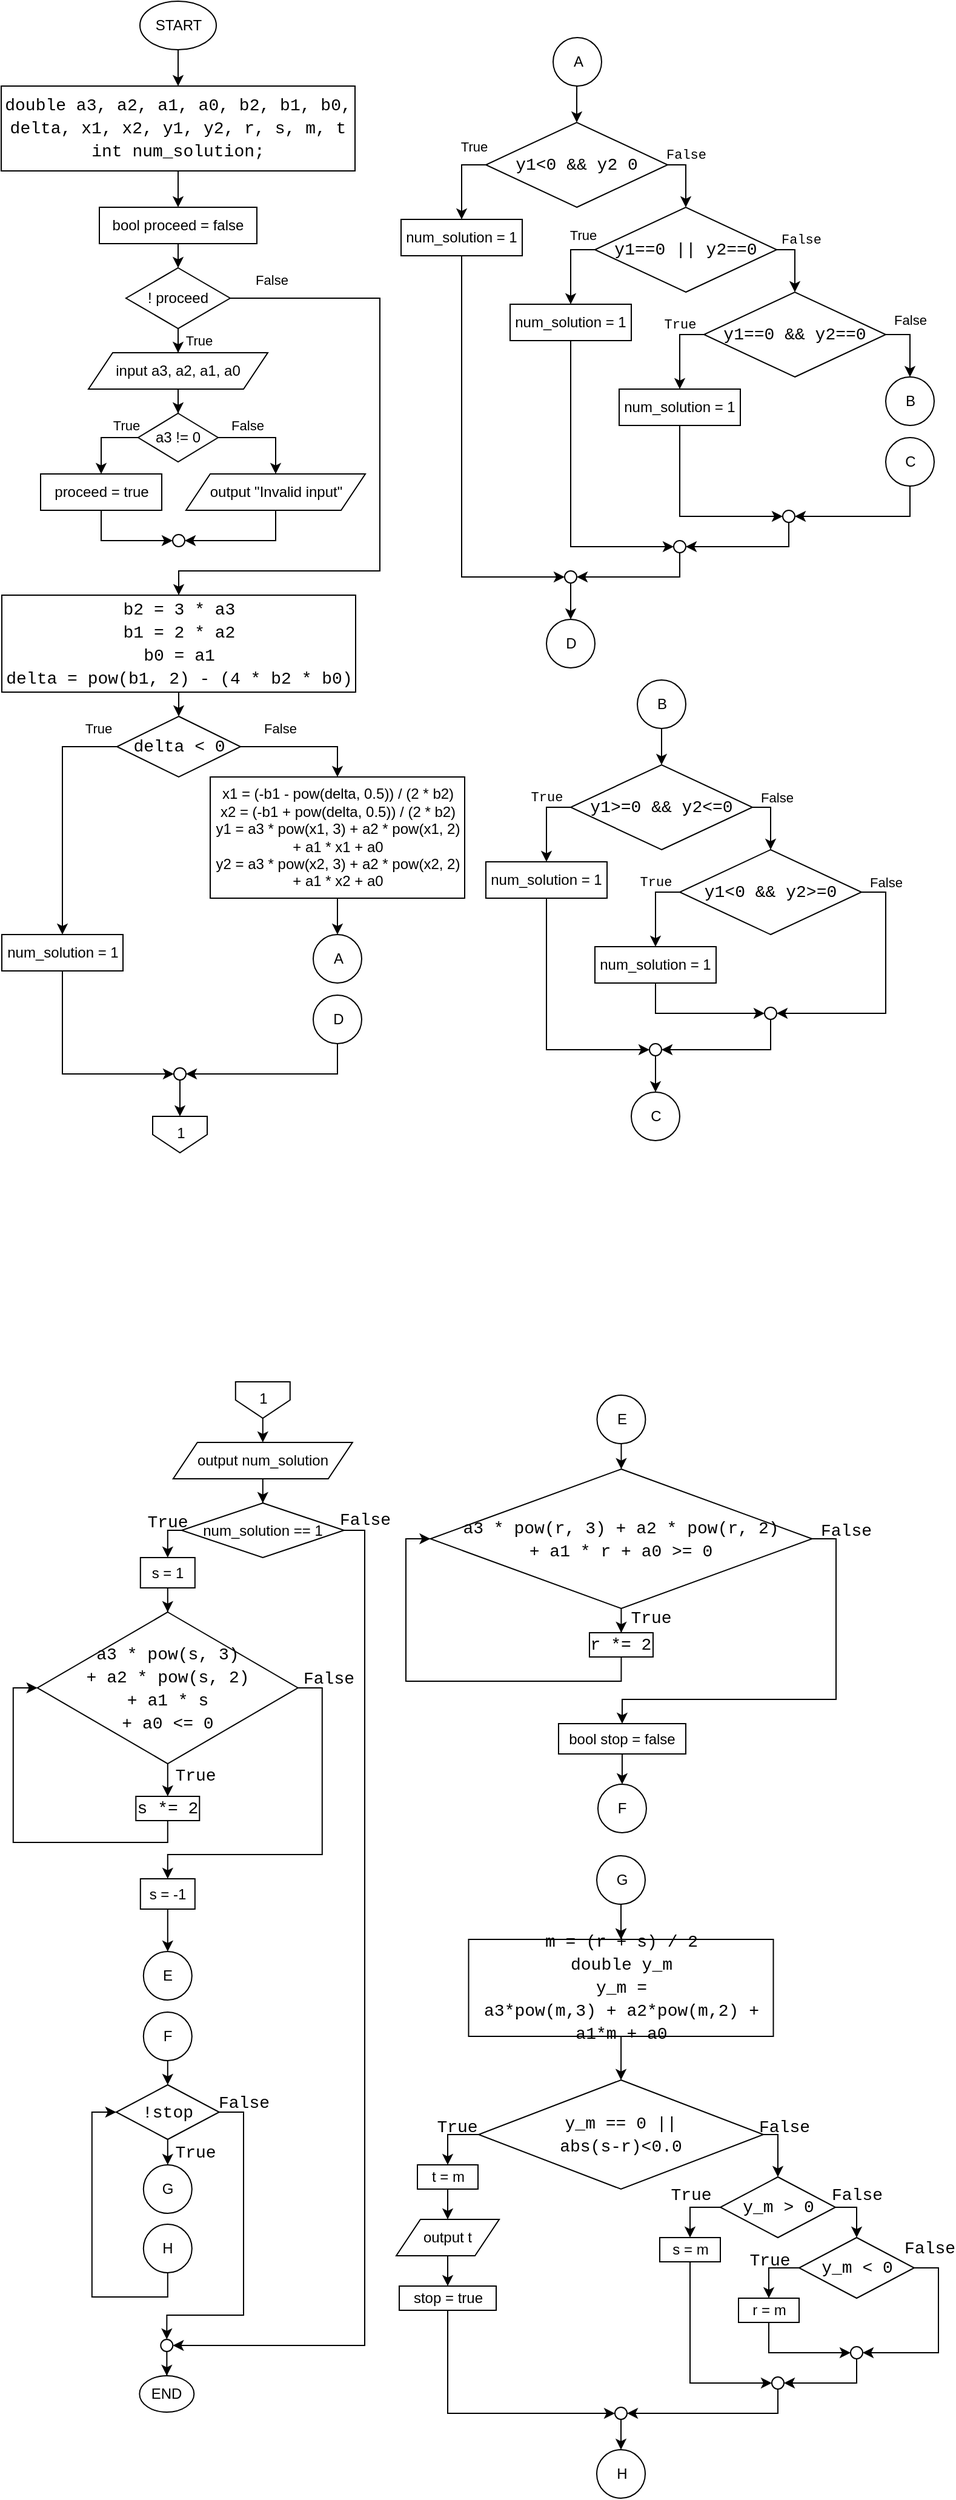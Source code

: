 <mxfile version="20.8.21" type="onedrive"><diagram name="第 1 页" id="80CqQ0DkA6c3_NzT39fS"><mxGraphModel grid="1" page="1" gridSize="10" guides="1" tooltips="1" connect="1" arrows="1" fold="1" pageScale="1" pageWidth="827" pageHeight="1169" math="0" shadow="0"><root><mxCell id="0"/><mxCell id="1" parent="0"/><mxCell id="yCpGT9WTfoBPf_9TSZSp-4" style="edgeStyle=orthogonalEdgeStyle;rounded=0;orthogonalLoop=1;jettySize=auto;html=1;entryX=0.5;entryY=0;entryDx=0;entryDy=0;fontColor=default;exitX=0.5;exitY=1;exitDx=0;exitDy=0;" edge="1" parent="1" source="yCpGT9WTfoBPf_9TSZSp-1" target="yCpGT9WTfoBPf_9TSZSp-2"><mxGeometry relative="1" as="geometry"/></mxCell><mxCell id="yCpGT9WTfoBPf_9TSZSp-1" value="START" style="ellipse;whiteSpace=wrap;html=1;fillColor=none;" vertex="1" parent="1"><mxGeometry x="144.5" y="70" width="63" height="40" as="geometry"/></mxCell><mxCell id="yCpGT9WTfoBPf_9TSZSp-6" value="" style="edgeStyle=orthogonalEdgeStyle;rounded=0;orthogonalLoop=1;jettySize=auto;html=1;fontColor=default;" edge="1" parent="1" source="yCpGT9WTfoBPf_9TSZSp-2" target="yCpGT9WTfoBPf_9TSZSp-5"><mxGeometry relative="1" as="geometry"/></mxCell><mxCell id="yCpGT9WTfoBPf_9TSZSp-2" value="&lt;div style=&quot;line-height: 19px;&quot;&gt;&lt;div style=&quot;&quot;&gt;&lt;div style=&quot;font-family: Consolas, &amp;quot;Courier New&amp;quot;, monospace; font-size: 14px; line-height: 19px;&quot;&gt;&lt;div&gt;double &lt;span style=&quot;&quot;&gt;a3&lt;/span&gt;, &lt;span style=&quot;&quot;&gt;a2&lt;/span&gt;, &lt;span style=&quot;&quot;&gt;a1&lt;/span&gt;, &lt;span style=&quot;&quot;&gt;a0&lt;/span&gt;, &lt;span style=&quot;&quot;&gt;b2&lt;/span&gt;, &lt;span style=&quot;&quot;&gt;b1&lt;/span&gt;, &lt;span style=&quot;&quot;&gt;b0&lt;/span&gt;, &lt;span style=&quot;&quot;&gt;delta&lt;/span&gt;, &lt;span style=&quot;&quot;&gt;x1&lt;/span&gt;, &lt;span style=&quot;&quot;&gt;x2&lt;/span&gt;, &lt;span style=&quot;&quot;&gt;y1&lt;/span&gt;, &lt;span style=&quot;&quot;&gt;y2&lt;/span&gt;, &lt;span style=&quot;&quot;&gt;r&lt;/span&gt;, &lt;span style=&quot;&quot;&gt;s&lt;/span&gt;, &lt;span style=&quot;&quot;&gt;m&lt;/span&gt;, &lt;span style=&quot;&quot;&gt;t&lt;/span&gt;&lt;/div&gt;&lt;div&gt;&lt;span style=&quot;background-color: initial;&quot;&gt;int&lt;/span&gt;&lt;span style=&quot;background-color: initial;&quot;&gt; &lt;/span&gt;&lt;span style=&quot;background-color: initial;&quot;&gt;num_solution&lt;/span&gt;&lt;span style=&quot;background-color: initial;&quot;&gt;;&lt;/span&gt;&lt;/div&gt;&lt;/div&gt;&lt;/div&gt;&lt;/div&gt;" style="whiteSpace=wrap;html=1;fillColor=none;fontColor=default;labelBackgroundColor=none;" vertex="1" parent="1"><mxGeometry x="30" y="140" width="292" height="70" as="geometry"/></mxCell><mxCell id="yCpGT9WTfoBPf_9TSZSp-9" value="" style="edgeStyle=orthogonalEdgeStyle;rounded=0;orthogonalLoop=1;jettySize=auto;html=1;fontColor=default;entryX=0.5;entryY=0;entryDx=0;entryDy=0;exitX=0.5;exitY=1;exitDx=0;exitDy=0;" edge="1" parent="1" source="yCpGT9WTfoBPf_9TSZSp-5" target="yCpGT9WTfoBPf_9TSZSp-8"><mxGeometry relative="1" as="geometry"/></mxCell><mxCell id="yCpGT9WTfoBPf_9TSZSp-5" value="bool proceed = false" style="whiteSpace=wrap;html=1;fillColor=none;labelBackgroundColor=none;" vertex="1" parent="1"><mxGeometry x="111" y="240" width="130" height="30" as="geometry"/></mxCell><mxCell id="yCpGT9WTfoBPf_9TSZSp-12" value="True" style="edgeStyle=orthogonalEdgeStyle;rounded=0;orthogonalLoop=1;jettySize=auto;html=1;entryX=0.5;entryY=0;entryDx=0;entryDy=0;fontColor=default;" edge="1" parent="1" source="yCpGT9WTfoBPf_9TSZSp-8" target="yCpGT9WTfoBPf_9TSZSp-10"><mxGeometry x="0.667" y="17" relative="1" as="geometry"><mxPoint as="offset"/></mxGeometry></mxCell><mxCell id="yCpGT9WTfoBPf_9TSZSp-28" value="False" style="edgeStyle=orthogonalEdgeStyle;rounded=0;orthogonalLoop=1;jettySize=auto;html=1;entryX=0.5;entryY=0;entryDx=0;entryDy=0;fontColor=default;exitX=1;exitY=0.5;exitDx=0;exitDy=0;" edge="1" parent="1" source="yCpGT9WTfoBPf_9TSZSp-8" target="yCpGT9WTfoBPf_9TSZSp-27"><mxGeometry x="-0.875" y="15" relative="1" as="geometry"><Array as="points"><mxPoint x="342.5" y="315"/><mxPoint x="342.5" y="540"/><mxPoint x="176.5" y="540"/></Array><mxPoint as="offset"/></mxGeometry></mxCell><mxCell id="yCpGT9WTfoBPf_9TSZSp-8" value="! proceed" style="rhombus;whiteSpace=wrap;html=1;fillColor=none;labelBackgroundColor=none;" vertex="1" parent="1"><mxGeometry x="133" y="290" width="86" height="50" as="geometry"/></mxCell><mxCell id="yCpGT9WTfoBPf_9TSZSp-16" style="edgeStyle=orthogonalEdgeStyle;rounded=0;orthogonalLoop=1;jettySize=auto;html=1;entryX=0.5;entryY=0;entryDx=0;entryDy=0;fontColor=default;" edge="1" parent="1" source="yCpGT9WTfoBPf_9TSZSp-10" target="yCpGT9WTfoBPf_9TSZSp-15"><mxGeometry relative="1" as="geometry"/></mxCell><mxCell id="yCpGT9WTfoBPf_9TSZSp-10" value="input a3, a2, a1, a0" style="shape=parallelogram;perimeter=parallelogramPerimeter;whiteSpace=wrap;html=1;fixedSize=1;labelBackgroundColor=none;fontColor=default;fillColor=none;" vertex="1" parent="1"><mxGeometry x="102" y="360" width="148" height="30" as="geometry"/></mxCell><mxCell id="yCpGT9WTfoBPf_9TSZSp-19" value="True" style="edgeStyle=orthogonalEdgeStyle;rounded=0;orthogonalLoop=1;jettySize=auto;html=1;entryX=0.5;entryY=0;entryDx=0;entryDy=0;fontColor=default;exitX=0;exitY=0.5;exitDx=0;exitDy=0;" edge="1" parent="1" source="yCpGT9WTfoBPf_9TSZSp-15" target="yCpGT9WTfoBPf_9TSZSp-18"><mxGeometry x="-0.653" y="-10" relative="1" as="geometry"><mxPoint as="offset"/></mxGeometry></mxCell><mxCell id="yCpGT9WTfoBPf_9TSZSp-21" value="False" style="edgeStyle=orthogonalEdgeStyle;rounded=0;orthogonalLoop=1;jettySize=auto;html=1;entryX=0.5;entryY=0;entryDx=0;entryDy=0;fontColor=default;exitX=1;exitY=0.5;exitDx=0;exitDy=0;" edge="1" parent="1" source="yCpGT9WTfoBPf_9TSZSp-15" target="yCpGT9WTfoBPf_9TSZSp-20"><mxGeometry x="-0.394" y="10" relative="1" as="geometry"><mxPoint as="offset"/></mxGeometry></mxCell><mxCell id="yCpGT9WTfoBPf_9TSZSp-15" value="a3 != 0" style="rhombus;whiteSpace=wrap;html=1;fillColor=none;labelBackgroundColor=none;fontColor=default;" vertex="1" parent="1"><mxGeometry x="143" y="410" width="66" height="40" as="geometry"/></mxCell><mxCell id="yCpGT9WTfoBPf_9TSZSp-24" style="edgeStyle=orthogonalEdgeStyle;rounded=0;orthogonalLoop=1;jettySize=auto;html=1;entryX=0;entryY=0.5;entryDx=0;entryDy=0;fontColor=default;exitX=0.5;exitY=1;exitDx=0;exitDy=0;" edge="1" parent="1" source="yCpGT9WTfoBPf_9TSZSp-18" target="yCpGT9WTfoBPf_9TSZSp-22"><mxGeometry relative="1" as="geometry"/></mxCell><mxCell id="yCpGT9WTfoBPf_9TSZSp-18" value="proceed = true" style="rounded=0;whiteSpace=wrap;html=1;labelBackgroundColor=none;fontColor=default;fillColor=none;" vertex="1" parent="1"><mxGeometry x="62.5" y="460" width="100" height="30" as="geometry"/></mxCell><mxCell id="yCpGT9WTfoBPf_9TSZSp-25" style="edgeStyle=orthogonalEdgeStyle;rounded=0;orthogonalLoop=1;jettySize=auto;html=1;entryX=1;entryY=0.5;entryDx=0;entryDy=0;fontColor=default;exitX=0.5;exitY=1;exitDx=0;exitDy=0;" edge="1" parent="1" source="yCpGT9WTfoBPf_9TSZSp-20" target="yCpGT9WTfoBPf_9TSZSp-22"><mxGeometry relative="1" as="geometry"/></mxCell><mxCell id="yCpGT9WTfoBPf_9TSZSp-20" value="output &quot;Invalid input&quot;" style="shape=parallelogram;perimeter=parallelogramPerimeter;whiteSpace=wrap;html=1;fixedSize=1;labelBackgroundColor=none;fontColor=default;fillColor=none;" vertex="1" parent="1"><mxGeometry x="182.5" y="460" width="148" height="30" as="geometry"/></mxCell><mxCell id="yCpGT9WTfoBPf_9TSZSp-22" value="" style="ellipse;whiteSpace=wrap;html=1;aspect=fixed;labelBackgroundColor=none;fontColor=default;fillColor=none;" vertex="1" parent="1"><mxGeometry x="171.5" y="510" width="10" height="10" as="geometry"/></mxCell><mxCell id="yCpGT9WTfoBPf_9TSZSp-30" style="edgeStyle=orthogonalEdgeStyle;rounded=0;orthogonalLoop=1;jettySize=auto;html=1;entryX=0.5;entryY=0;entryDx=0;entryDy=0;fontColor=default;exitX=0.5;exitY=1;exitDx=0;exitDy=0;" edge="1" parent="1" source="yCpGT9WTfoBPf_9TSZSp-27" target="yCpGT9WTfoBPf_9TSZSp-29"><mxGeometry relative="1" as="geometry"/></mxCell><mxCell id="yCpGT9WTfoBPf_9TSZSp-27" value="&lt;div style=&quot;font-family: Consolas, &amp;quot;Courier New&amp;quot;, monospace; font-size: 14px; line-height: 19px;&quot;&gt;&lt;div&gt;b2 = &lt;span style=&quot;&quot;&gt;3&lt;/span&gt; * &lt;span style=&quot;&quot;&gt;a3&lt;/span&gt;&lt;/div&gt;&lt;div&gt;&lt;span style=&quot;&quot;&gt;b1&lt;/span&gt; = &lt;span style=&quot;&quot;&gt;2&lt;/span&gt; * &lt;span style=&quot;&quot;&gt;a2&lt;/span&gt;&lt;/div&gt;&lt;div&gt;&lt;span style=&quot;&quot;&gt;b0&lt;/span&gt; = &lt;span style=&quot;&quot;&gt;a1&lt;/span&gt;&lt;/div&gt;&lt;div&gt;&lt;div style=&quot;line-height: 19px;&quot;&gt;delta = &lt;span style=&quot;&quot;&gt;pow&lt;/span&gt;(&lt;span style=&quot;&quot;&gt;b1&lt;/span&gt;, &lt;span style=&quot;&quot;&gt;2&lt;/span&gt;) - (&lt;span style=&quot;&quot;&gt;4&lt;/span&gt; * &lt;span style=&quot;&quot;&gt;b2&lt;/span&gt; * &lt;span style=&quot;&quot;&gt;b0&lt;/span&gt;)&lt;/div&gt;&lt;/div&gt;&lt;/div&gt;" style="rounded=0;whiteSpace=wrap;html=1;labelBackgroundColor=none;fontColor=default;fillColor=none;" vertex="1" parent="1"><mxGeometry x="30.5" y="560" width="292" height="80" as="geometry"/></mxCell><mxCell id="yCpGT9WTfoBPf_9TSZSp-32" value="True" style="edgeStyle=orthogonalEdgeStyle;rounded=0;orthogonalLoop=1;jettySize=auto;html=1;entryX=0.5;entryY=0;entryDx=0;entryDy=0;fontColor=default;exitX=0;exitY=0.5;exitDx=0;exitDy=0;" edge="1" parent="1" source="yCpGT9WTfoBPf_9TSZSp-29" target="yCpGT9WTfoBPf_9TSZSp-31"><mxGeometry x="-0.845" y="-15" relative="1" as="geometry"><mxPoint as="offset"/></mxGeometry></mxCell><mxCell id="yCpGT9WTfoBPf_9TSZSp-34" value="False" style="edgeStyle=orthogonalEdgeStyle;rounded=0;orthogonalLoop=1;jettySize=auto;html=1;entryX=0.5;entryY=0;entryDx=0;entryDy=0;fontColor=default;exitX=1;exitY=0.5;exitDx=0;exitDy=0;" edge="1" parent="1" source="yCpGT9WTfoBPf_9TSZSp-29" target="yCpGT9WTfoBPf_9TSZSp-33"><mxGeometry x="-0.381" y="15" relative="1" as="geometry"><mxPoint as="offset"/></mxGeometry></mxCell><mxCell id="yCpGT9WTfoBPf_9TSZSp-29" value="&lt;div style=&quot;font-family: Consolas, &amp;quot;Courier New&amp;quot;, monospace; font-size: 14px; line-height: 19px;&quot;&gt;delta &amp;lt; &lt;span style=&quot;&quot;&gt;0&lt;/span&gt;&lt;/div&gt;" style="rhombus;whiteSpace=wrap;html=1;labelBackgroundColor=none;fontColor=default;fillColor=none;" vertex="1" parent="1"><mxGeometry x="125.5" y="660" width="102" height="50" as="geometry"/></mxCell><mxCell id="yCpGT9WTfoBPf_9TSZSp-77" style="edgeStyle=orthogonalEdgeStyle;rounded=0;orthogonalLoop=1;jettySize=auto;html=1;entryX=0;entryY=0.5;entryDx=0;entryDy=0;fontColor=default;exitX=0.5;exitY=1;exitDx=0;exitDy=0;" edge="1" parent="1" source="yCpGT9WTfoBPf_9TSZSp-31" target="yCpGT9WTfoBPf_9TSZSp-75"><mxGeometry relative="1" as="geometry"/></mxCell><mxCell id="yCpGT9WTfoBPf_9TSZSp-31" value="num_solution = 1" style="rounded=0;whiteSpace=wrap;html=1;labelBackgroundColor=none;fontColor=default;fillColor=none;" vertex="1" parent="1"><mxGeometry x="30.5" y="840" width="100" height="30" as="geometry"/></mxCell><mxCell id="yCpGT9WTfoBPf_9TSZSp-37" style="edgeStyle=orthogonalEdgeStyle;rounded=0;orthogonalLoop=1;jettySize=auto;html=1;entryX=0.5;entryY=0;entryDx=0;entryDy=0;fontColor=default;exitX=0.5;exitY=1;exitDx=0;exitDy=0;entryPerimeter=0;" edge="1" parent="1" source="yCpGT9WTfoBPf_9TSZSp-33" target="lqvLUBd4j2oRdTS4v0ID-98"><mxGeometry relative="1" as="geometry"><mxPoint x="307.5" y="840" as="targetPoint"/></mxGeometry></mxCell><mxCell id="yCpGT9WTfoBPf_9TSZSp-33" value="&lt;div&gt;x1 = (-b1 - pow(delta, 0.5)) / (2 * b2)&lt;/div&gt;&lt;div&gt;x2 = (-b1 + pow(delta, 0.5)) / (2 * b2)&lt;/div&gt;&lt;div&gt;y1 = a3 * pow(x1, 3) + a2 * pow(x1, 2) + a1 * x1 + a0&lt;/div&gt;&lt;div&gt;y2 = a3 * pow(x2, 3) + a2 * pow(x2, 2) + a1 * x2 + a0&lt;/div&gt;" style="rounded=0;whiteSpace=wrap;html=1;labelBackgroundColor=none;fontColor=default;fillColor=none;" vertex="1" parent="1"><mxGeometry x="202.5" y="710" width="210" height="100" as="geometry"/></mxCell><mxCell id="yCpGT9WTfoBPf_9TSZSp-44" value="True" style="edgeStyle=orthogonalEdgeStyle;rounded=0;orthogonalLoop=1;jettySize=auto;html=1;entryX=0.5;entryY=0;entryDx=0;entryDy=0;fontColor=default;exitX=0;exitY=0.5;exitDx=0;exitDy=0;" edge="1" parent="1" source="yCpGT9WTfoBPf_9TSZSp-38" target="yCpGT9WTfoBPf_9TSZSp-43"><mxGeometry x="-0.692" y="-15" relative="1" as="geometry"><mxPoint as="offset"/></mxGeometry></mxCell><mxCell id="yCpGT9WTfoBPf_9TSZSp-53" value="&lt;font style=&quot;font-size: 11px;&quot;&gt;&lt;br&gt;&lt;span style=&quot;color: rgb(0, 0, 0); font-family: Consolas, &amp;quot;Courier New&amp;quot;, monospace; font-style: normal; font-variant-ligatures: normal; font-variant-caps: normal; font-weight: 400; letter-spacing: normal; orphans: 2; text-align: center; text-indent: 0px; text-transform: none; widows: 2; word-spacing: 0px; -webkit-text-stroke-width: 0px; text-decoration-thickness: initial; text-decoration-style: initial; text-decoration-color: initial; float: none; display: inline !important;&quot;&gt;False&lt;/span&gt;&lt;br&gt;&lt;/font&gt;" style="edgeStyle=orthogonalEdgeStyle;rounded=0;orthogonalLoop=1;jettySize=auto;html=1;entryX=0.5;entryY=0;entryDx=0;entryDy=0;fontColor=default;exitX=1;exitY=0.5;exitDx=0;exitDy=0;labelBackgroundColor=none;" edge="1" parent="1" source="yCpGT9WTfoBPf_9TSZSp-38" target="yCpGT9WTfoBPf_9TSZSp-39"><mxGeometry x="-0.402" y="15" relative="1" as="geometry"><mxPoint x="-15" y="-15" as="offset"/></mxGeometry></mxCell><mxCell id="yCpGT9WTfoBPf_9TSZSp-38" value="&lt;div style=&quot;font-family: Consolas, &amp;quot;Courier New&amp;quot;, monospace; font-size: 14px; line-height: 19px;&quot;&gt;&lt;div style=&quot;line-height: 19px;&quot;&gt;y1&amp;lt;&lt;span style=&quot;&quot;&gt;0&lt;/span&gt; &amp;amp;&amp;amp; &lt;span style=&quot;&quot;&gt;y2&lt;/span&gt;&amp;nbsp;&lt;span style=&quot;&quot;&gt;0&lt;/span&gt;&lt;/div&gt;&lt;/div&gt;" style="rhombus;whiteSpace=wrap;html=1;labelBackgroundColor=none;fontColor=default;fillColor=none;flipH=0;flipV=1;" vertex="1" parent="1"><mxGeometry x="430" y="170" width="150" height="70" as="geometry"/></mxCell><mxCell id="yCpGT9WTfoBPf_9TSZSp-50" value="&#10;&lt;span style=&quot;color: rgb(0, 0, 0); font-family: Helvetica; font-size: 11px; font-style: normal; font-variant-ligatures: normal; font-variant-caps: normal; font-weight: 400; letter-spacing: normal; orphans: 2; text-align: center; text-indent: 0px; text-transform: none; widows: 2; word-spacing: 0px; -webkit-text-stroke-width: 0px; text-decoration-thickness: initial; text-decoration-style: initial; text-decoration-color: initial; float: none; display: inline !important;&quot;&gt;True&lt;/span&gt;&#10;&#10;" style="edgeStyle=orthogonalEdgeStyle;rounded=0;orthogonalLoop=1;jettySize=auto;html=1;entryX=0.5;entryY=0;entryDx=0;entryDy=0;fontColor=default;exitX=0;exitY=0.5;exitDx=0;exitDy=0;labelBackgroundColor=none;" edge="1" parent="1" source="yCpGT9WTfoBPf_9TSZSp-39" target="yCpGT9WTfoBPf_9TSZSp-49"><mxGeometry x="-0.692" y="-5" relative="1" as="geometry"><mxPoint as="offset"/></mxGeometry></mxCell><mxCell id="yCpGT9WTfoBPf_9TSZSp-54" value="&lt;font style=&quot;font-size: 11px;&quot;&gt;&lt;br&gt;&lt;span style=&quot;color: rgb(0, 0, 0); font-family: Consolas, &amp;quot;Courier New&amp;quot;, monospace; font-style: normal; font-variant-ligatures: normal; font-variant-caps: normal; font-weight: 400; letter-spacing: normal; orphans: 2; text-align: center; text-indent: 0px; text-transform: none; widows: 2; word-spacing: 0px; -webkit-text-stroke-width: 0px; text-decoration-thickness: initial; text-decoration-style: initial; text-decoration-color: initial; float: none; display: inline !important;&quot;&gt;False&lt;/span&gt;&lt;br&gt;&lt;/font&gt;" style="edgeStyle=orthogonalEdgeStyle;rounded=0;orthogonalLoop=1;jettySize=auto;html=1;entryX=0.5;entryY=0;entryDx=0;entryDy=0;fontColor=default;exitX=1;exitY=0.5;exitDx=0;exitDy=0;labelBackgroundColor=none;" edge="1" parent="1" source="yCpGT9WTfoBPf_9TSZSp-39" target="yCpGT9WTfoBPf_9TSZSp-40"><mxGeometry x="-0.399" y="16" relative="1" as="geometry"><mxPoint x="-11" y="-15" as="offset"/></mxGeometry></mxCell><mxCell id="yCpGT9WTfoBPf_9TSZSp-39" value="&lt;div style=&quot;font-family: Consolas, &amp;quot;Courier New&amp;quot;, monospace; font-size: 14px; line-height: 19px;&quot;&gt;&lt;div style=&quot;line-height: 19px;&quot;&gt;y1==&lt;span style=&quot;&quot;&gt;0&lt;/span&gt; || &lt;span style=&quot;&quot;&gt;y2&lt;/span&gt;==&lt;span style=&quot;&quot;&gt;0&lt;/span&gt;&lt;/div&gt;&lt;/div&gt;" style="rhombus;whiteSpace=wrap;html=1;labelBackgroundColor=none;fontColor=default;fillColor=none;flipH=0;flipV=1;" vertex="1" parent="1"><mxGeometry x="520" y="240" width="150" height="70" as="geometry"/></mxCell><mxCell id="yCpGT9WTfoBPf_9TSZSp-51" value="&lt;font style=&quot;font-size: 11px;&quot;&gt;&lt;br&gt;&lt;span style=&quot;color: rgb(0, 0, 0); font-family: Consolas, &amp;quot;Courier New&amp;quot;, monospace; font-style: normal; font-variant-ligatures: normal; font-variant-caps: normal; font-weight: 400; letter-spacing: normal; orphans: 2; text-align: center; text-indent: 0px; text-transform: none; widows: 2; word-spacing: 0px; -webkit-text-stroke-width: 0px; text-decoration-thickness: initial; text-decoration-style: initial; text-decoration-color: initial; float: none; display: inline !important;&quot;&gt;True&lt;/span&gt;&lt;br&gt;&lt;/font&gt;" style="edgeStyle=orthogonalEdgeStyle;rounded=0;orthogonalLoop=1;jettySize=auto;html=1;entryX=0.5;entryY=0;entryDx=0;entryDy=0;fontColor=default;exitX=0;exitY=0.5;exitDx=0;exitDy=0;labelBackgroundColor=none;" edge="1" parent="1" source="yCpGT9WTfoBPf_9TSZSp-40" target="yCpGT9WTfoBPf_9TSZSp-48"><mxGeometry x="-0.385" y="15" relative="1" as="geometry"><mxPoint x="-15" y="-15" as="offset"/></mxGeometry></mxCell><mxCell id="yCpGT9WTfoBPf_9TSZSp-55" value="&lt;br style=&quot;border-color: var(--border-color); color: rgb(0, 0, 0); font-family: Helvetica; font-size: 11px; font-style: normal; font-variant-ligatures: normal; font-variant-caps: normal; font-weight: 400; letter-spacing: normal; orphans: 2; text-align: center; text-indent: 0px; text-transform: none; widows: 2; word-spacing: 0px; -webkit-text-stroke-width: 0px; text-decoration-thickness: initial; text-decoration-style: initial; text-decoration-color: initial;&quot;&gt;&lt;span style=&quot;color: rgb(0, 0, 0); font-family: Helvetica; font-size: 11px; font-style: normal; font-variant-ligatures: normal; font-variant-caps: normal; font-weight: 400; letter-spacing: normal; orphans: 2; text-align: center; text-indent: 0px; text-transform: none; widows: 2; word-spacing: 0px; -webkit-text-stroke-width: 0px; text-decoration-thickness: initial; text-decoration-style: initial; text-decoration-color: initial; float: none; display: inline !important;&quot;&gt;False&lt;br&gt;&lt;br&gt;&lt;br&gt;&lt;/span&gt;" style="edgeStyle=orthogonalEdgeStyle;rounded=0;orthogonalLoop=1;jettySize=auto;html=1;entryX=0.5;entryY=0;entryDx=0;entryDy=0;fontColor=default;exitX=1;exitY=0.5;exitDx=0;exitDy=0;entryPerimeter=0;labelBackgroundColor=none;" edge="1" parent="1" source="yCpGT9WTfoBPf_9TSZSp-40" target="lqvLUBd4j2oRdTS4v0ID-101"><mxGeometry x="-0.273" y="-5" relative="1" as="geometry"><mxPoint x="775" y="380" as="targetPoint"/><mxPoint x="5" y="-5" as="offset"/></mxGeometry></mxCell><mxCell id="yCpGT9WTfoBPf_9TSZSp-40" value="&lt;div style=&quot;font-family: Consolas, &amp;quot;Courier New&amp;quot;, monospace; font-size: 14px; line-height: 19px;&quot;&gt;&lt;div style=&quot;line-height: 19px;&quot;&gt;y1==&lt;span style=&quot;&quot;&gt;0&lt;/span&gt;&amp;nbsp;&amp;amp;&amp;amp;&amp;nbsp;&lt;span style=&quot;&quot;&gt;y2&lt;/span&gt;==&lt;span style=&quot;&quot;&gt;0&lt;/span&gt;&lt;/div&gt;&lt;/div&gt;" style="rhombus;whiteSpace=wrap;html=1;labelBackgroundColor=none;fontColor=default;fillColor=none;flipH=0;flipV=1;" vertex="1" parent="1"><mxGeometry x="610" y="310" width="150" height="70" as="geometry"/></mxCell><mxCell id="yCpGT9WTfoBPf_9TSZSp-74" style="edgeStyle=orthogonalEdgeStyle;rounded=0;orthogonalLoop=1;jettySize=auto;html=1;entryX=0;entryY=0.5;entryDx=0;entryDy=0;fontColor=default;exitX=0.5;exitY=1;exitDx=0;exitDy=0;" edge="1" parent="1" source="yCpGT9WTfoBPf_9TSZSp-43" target="yCpGT9WTfoBPf_9TSZSp-71"><mxGeometry relative="1" as="geometry"/></mxCell><mxCell id="yCpGT9WTfoBPf_9TSZSp-43" value="num_solution = 1" style="rounded=0;whiteSpace=wrap;html=1;labelBackgroundColor=none;fontColor=default;fillColor=none;" vertex="1" parent="1"><mxGeometry x="360" y="250" width="100" height="30" as="geometry"/></mxCell><mxCell id="yCpGT9WTfoBPf_9TSZSp-67" style="edgeStyle=orthogonalEdgeStyle;rounded=0;orthogonalLoop=1;jettySize=auto;html=1;entryX=0;entryY=0.5;entryDx=0;entryDy=0;fontColor=default;exitX=0.5;exitY=1;exitDx=0;exitDy=0;" edge="1" parent="1" source="yCpGT9WTfoBPf_9TSZSp-48" target="yCpGT9WTfoBPf_9TSZSp-65"><mxGeometry relative="1" as="geometry"/></mxCell><mxCell id="yCpGT9WTfoBPf_9TSZSp-48" value="num_solution = 1" style="rounded=0;whiteSpace=wrap;html=1;labelBackgroundColor=none;fontColor=default;fillColor=none;" vertex="1" parent="1"><mxGeometry x="540" y="390" width="100" height="30" as="geometry"/></mxCell><mxCell id="yCpGT9WTfoBPf_9TSZSp-70" style="edgeStyle=orthogonalEdgeStyle;rounded=0;orthogonalLoop=1;jettySize=auto;html=1;entryX=0;entryY=0.5;entryDx=0;entryDy=0;fontColor=default;exitX=0.5;exitY=1;exitDx=0;exitDy=0;" edge="1" parent="1" source="yCpGT9WTfoBPf_9TSZSp-49" target="yCpGT9WTfoBPf_9TSZSp-68"><mxGeometry relative="1" as="geometry"/></mxCell><mxCell id="yCpGT9WTfoBPf_9TSZSp-49" value="num_solution = 1" style="rounded=0;whiteSpace=wrap;html=1;labelBackgroundColor=none;fontColor=default;fillColor=none;" vertex="1" parent="1"><mxGeometry x="450" y="320" width="100" height="30" as="geometry"/></mxCell><mxCell id="yCpGT9WTfoBPf_9TSZSp-69" style="edgeStyle=orthogonalEdgeStyle;rounded=0;orthogonalLoop=1;jettySize=auto;html=1;entryX=1;entryY=0.5;entryDx=0;entryDy=0;fontColor=default;exitX=0.5;exitY=1;exitDx=0;exitDy=0;" edge="1" parent="1" source="yCpGT9WTfoBPf_9TSZSp-65" target="yCpGT9WTfoBPf_9TSZSp-68"><mxGeometry relative="1" as="geometry"/></mxCell><mxCell id="yCpGT9WTfoBPf_9TSZSp-65" value="" style="ellipse;whiteSpace=wrap;html=1;aspect=fixed;labelBackgroundColor=none;fontColor=default;fillColor=none;" vertex="1" parent="1"><mxGeometry x="675" y="490" width="10" height="10" as="geometry"/></mxCell><mxCell id="yCpGT9WTfoBPf_9TSZSp-73" style="edgeStyle=orthogonalEdgeStyle;rounded=0;orthogonalLoop=1;jettySize=auto;html=1;entryX=1;entryY=0.5;entryDx=0;entryDy=0;fontColor=default;exitX=0.5;exitY=1;exitDx=0;exitDy=0;" edge="1" parent="1" source="yCpGT9WTfoBPf_9TSZSp-68" target="yCpGT9WTfoBPf_9TSZSp-71"><mxGeometry relative="1" as="geometry"/></mxCell><mxCell id="yCpGT9WTfoBPf_9TSZSp-68" value="" style="ellipse;whiteSpace=wrap;html=1;aspect=fixed;labelBackgroundColor=none;fontColor=default;fillColor=none;" vertex="1" parent="1"><mxGeometry x="585" y="515" width="10" height="10" as="geometry"/></mxCell><mxCell id="lqvLUBd4j2oRdTS4v0ID-4" style="edgeStyle=orthogonalEdgeStyle;rounded=0;orthogonalLoop=1;jettySize=auto;html=1;entryX=0.5;entryY=0;entryDx=0;entryDy=0;entryPerimeter=0;" edge="1" parent="1" source="yCpGT9WTfoBPf_9TSZSp-71" target="lqvLUBd4j2oRdTS4v0ID-96"><mxGeometry relative="1" as="geometry"><mxPoint x="500" y="580" as="targetPoint"/></mxGeometry></mxCell><mxCell id="yCpGT9WTfoBPf_9TSZSp-71" value="" style="ellipse;whiteSpace=wrap;html=1;aspect=fixed;labelBackgroundColor=none;fontColor=default;fillColor=none;" vertex="1" parent="1"><mxGeometry x="495" y="540" width="10" height="10" as="geometry"/></mxCell><mxCell id="lqvLUBd4j2oRdTS4v0ID-105" style="edgeStyle=orthogonalEdgeStyle;rounded=0;orthogonalLoop=1;jettySize=auto;html=1;exitX=0.5;exitY=1;exitDx=0;exitDy=0;entryX=0.5;entryY=0;entryDx=0;entryDy=0;" edge="1" parent="1" source="yCpGT9WTfoBPf_9TSZSp-75" target="lqvLUBd4j2oRdTS4v0ID-104"><mxGeometry relative="1" as="geometry"/></mxCell><mxCell id="yCpGT9WTfoBPf_9TSZSp-75" value="" style="ellipse;whiteSpace=wrap;html=1;aspect=fixed;labelBackgroundColor=none;fontColor=default;fillColor=none;" vertex="1" parent="1"><mxGeometry x="172.5" y="950" width="10" height="10" as="geometry"/></mxCell><mxCell id="yCpGT9WTfoBPf_9TSZSp-80" value="" style="edgeStyle=orthogonalEdgeStyle;rounded=0;orthogonalLoop=1;jettySize=auto;html=1;fontColor=default;" edge="1" parent="1" source="yCpGT9WTfoBPf_9TSZSp-78" target="yCpGT9WTfoBPf_9TSZSp-79"><mxGeometry relative="1" as="geometry"/></mxCell><mxCell id="yCpGT9WTfoBPf_9TSZSp-78" value="output num_solution" style="shape=parallelogram;perimeter=parallelogramPerimeter;whiteSpace=wrap;html=1;fixedSize=1;labelBackgroundColor=none;fontColor=default;fillColor=none;" vertex="1" parent="1"><mxGeometry x="171.9" y="1259" width="148" height="30" as="geometry"/></mxCell><mxCell id="yCpGT9WTfoBPf_9TSZSp-82" value="&#10;&lt;span style=&quot;color: rgb(0, 0, 0); font-family: Consolas, &amp;quot;Courier New&amp;quot;, monospace; font-size: 14px; font-style: normal; font-variant-ligatures: normal; font-variant-caps: normal; font-weight: 400; letter-spacing: normal; orphans: 2; text-align: center; text-indent: 0px; text-transform: none; widows: 2; word-spacing: 0px; -webkit-text-stroke-width: 0px; text-decoration-thickness: initial; text-decoration-style: initial; text-decoration-color: initial; float: none; display: inline !important;&quot;&gt;True&lt;/span&gt;&#10;&#10;" style="edgeStyle=orthogonalEdgeStyle;rounded=0;orthogonalLoop=1;jettySize=auto;html=1;entryX=0.5;entryY=0;entryDx=0;entryDy=0;fontColor=default;exitX=0;exitY=0.5;exitDx=0;exitDy=0;labelBackgroundColor=none;" edge="1" parent="1" source="yCpGT9WTfoBPf_9TSZSp-79" target="yCpGT9WTfoBPf_9TSZSp-81"><mxGeometry x="-0.324" y="-1" relative="1" as="geometry"><mxPoint x="1" y="-1" as="offset"/></mxGeometry></mxCell><mxCell id="yCpGT9WTfoBPf_9TSZSp-146" value="&#10;&lt;span style=&quot;color: rgb(0, 0, 0); font-family: Consolas, &amp;quot;Courier New&amp;quot;, monospace; font-size: 14px; font-style: normal; font-variant-ligatures: normal; font-variant-caps: normal; font-weight: 400; letter-spacing: normal; orphans: 2; text-align: center; text-indent: 0px; text-transform: none; widows: 2; word-spacing: 0px; -webkit-text-stroke-width: 0px; text-decoration-thickness: initial; text-decoration-style: initial; text-decoration-color: initial; float: none; display: inline !important;&quot;&gt;False&lt;/span&gt;&#10;&#10;" style="edgeStyle=orthogonalEdgeStyle;rounded=0;orthogonalLoop=1;jettySize=auto;html=1;fontColor=default;entryX=1;entryY=0.5;entryDx=0;entryDy=0;exitX=1;exitY=0.5;exitDx=0;exitDy=0;labelBackgroundColor=none;" edge="1" parent="1" source="yCpGT9WTfoBPf_9TSZSp-79" target="yCpGT9WTfoBPf_9TSZSp-145"><mxGeometry x="-0.96" y="-2" relative="1" as="geometry"><mxPoint x="219.9" y="2509" as="targetPoint"/><Array as="points"><mxPoint x="330" y="1332"/><mxPoint x="330" y="2004"/></Array><mxPoint x="2" y="-2" as="offset"/></mxGeometry></mxCell><mxCell id="yCpGT9WTfoBPf_9TSZSp-79" value="num_solution == 1" style="rhombus;whiteSpace=wrap;html=1;fillColor=none;labelBackgroundColor=none;" vertex="1" parent="1"><mxGeometry x="178.9" y="1309" width="134" height="45" as="geometry"/></mxCell><mxCell id="yCpGT9WTfoBPf_9TSZSp-88" style="edgeStyle=orthogonalEdgeStyle;rounded=0;orthogonalLoop=1;jettySize=auto;html=1;entryX=0.5;entryY=0;entryDx=0;entryDy=0;fontColor=default;" edge="1" parent="1" source="yCpGT9WTfoBPf_9TSZSp-81" target="yCpGT9WTfoBPf_9TSZSp-83"><mxGeometry relative="1" as="geometry"/></mxCell><mxCell id="yCpGT9WTfoBPf_9TSZSp-81" value="s = 1" style="rounded=0;whiteSpace=wrap;html=1;labelBackgroundColor=none;fontColor=default;fillColor=none;" vertex="1" parent="1"><mxGeometry x="144.9" y="1354" width="45" height="25" as="geometry"/></mxCell><mxCell id="yCpGT9WTfoBPf_9TSZSp-85" value="&#10;&lt;span style=&quot;color: rgb(0, 0, 0); font-family: Consolas, &amp;quot;Courier New&amp;quot;, monospace; font-size: 14px; font-style: normal; font-variant-ligatures: normal; font-variant-caps: normal; font-weight: 400; letter-spacing: normal; orphans: 2; text-align: center; text-indent: 0px; text-transform: none; widows: 2; word-spacing: 0px; -webkit-text-stroke-width: 0px; text-decoration-thickness: initial; text-decoration-style: initial; text-decoration-color: initial; float: none; display: inline !important;&quot;&gt;True&lt;/span&gt;&#10;&#10;" style="edgeStyle=orthogonalEdgeStyle;rounded=0;orthogonalLoop=1;jettySize=auto;html=1;entryX=0.5;entryY=0;entryDx=0;entryDy=0;fontColor=default;labelBackgroundColor=none;" edge="1" parent="1" source="yCpGT9WTfoBPf_9TSZSp-83" target="yCpGT9WTfoBPf_9TSZSp-84"><mxGeometry x="-0.094" y="-23" relative="1" as="geometry"><mxPoint as="offset"/></mxGeometry></mxCell><mxCell id="yCpGT9WTfoBPf_9TSZSp-101" value="&#10;&lt;span style=&quot;color: rgb(0, 0, 0); font-family: Consolas, &amp;quot;Courier New&amp;quot;, monospace; font-size: 14px; font-style: normal; font-variant-ligatures: normal; font-variant-caps: normal; font-weight: 400; letter-spacing: normal; orphans: 2; text-align: center; text-indent: 0px; text-transform: none; widows: 2; word-spacing: 0px; -webkit-text-stroke-width: 0px; text-decoration-thickness: initial; text-decoration-style: initial; text-decoration-color: initial; float: none; display: inline !important;&quot;&gt;False&lt;/span&gt;&#10;&#10;" style="edgeStyle=orthogonalEdgeStyle;rounded=0;orthogonalLoop=1;jettySize=auto;html=1;entryX=0.5;entryY=0;entryDx=0;entryDy=0;fontColor=default;exitX=1;exitY=0.5;exitDx=0;exitDy=0;labelBackgroundColor=none;" edge="1" parent="1" source="yCpGT9WTfoBPf_9TSZSp-83" target="yCpGT9WTfoBPf_9TSZSp-96"><mxGeometry x="-0.869" y="5" relative="1" as="geometry"><Array as="points"><mxPoint x="294.9" y="1462"/><mxPoint x="294.9" y="1599"/><mxPoint x="166.9" y="1599"/></Array><mxPoint y="-2" as="offset"/></mxGeometry></mxCell><mxCell id="yCpGT9WTfoBPf_9TSZSp-83" value="&lt;div style=&quot;font-family: Consolas, &amp;quot;Courier New&amp;quot;, monospace; font-size: 14px; line-height: 19px;&quot;&gt;a3 * &lt;span style=&quot;&quot;&gt;pow&lt;/span&gt;(&lt;span style=&quot;&quot;&gt;s&lt;/span&gt;, &lt;span style=&quot;&quot;&gt;3&lt;/span&gt;)&lt;/div&gt;&lt;div style=&quot;font-family: Consolas, &amp;quot;Courier New&amp;quot;, monospace; font-size: 14px; line-height: 19px;&quot;&gt;+&amp;nbsp;&lt;span style=&quot;background-color: initial;&quot;&gt;a2&lt;/span&gt;&lt;span style=&quot;background-color: initial;&quot;&gt; * &lt;/span&gt;&lt;span style=&quot;background-color: initial;&quot;&gt;pow&lt;/span&gt;&lt;span style=&quot;background-color: initial;&quot;&gt;(&lt;/span&gt;&lt;span style=&quot;background-color: initial;&quot;&gt;s&lt;/span&gt;&lt;span style=&quot;background-color: initial;&quot;&gt;, &lt;/span&gt;&lt;span style=&quot;background-color: initial;&quot;&gt;2&lt;/span&gt;&lt;span style=&quot;background-color: initial;&quot;&gt;)&lt;/span&gt;&lt;/div&gt;&lt;div style=&quot;font-family: Consolas, &amp;quot;Courier New&amp;quot;, monospace; font-size: 14px; line-height: 19px;&quot;&gt;&lt;span style=&quot;background-color: initial;&quot;&gt;+ &lt;/span&gt;&lt;span style=&quot;background-color: initial;&quot;&gt;a1&lt;/span&gt;&lt;span style=&quot;background-color: initial;&quot;&gt; * &lt;/span&gt;&lt;span style=&quot;background-color: initial;&quot;&gt;s&lt;/span&gt;&lt;/div&gt;&lt;div style=&quot;font-family: Consolas, &amp;quot;Courier New&amp;quot;, monospace; font-size: 14px; line-height: 19px;&quot;&gt;+ &lt;span style=&quot;&quot;&gt;a0&lt;/span&gt; &amp;lt;= &lt;span style=&quot;&quot;&gt;0&lt;/span&gt;&lt;/div&gt;" style="rhombus;whiteSpace=wrap;html=1;fillColor=none;labelBackgroundColor=none;fontColor=default;" vertex="1" parent="1"><mxGeometry x="59.9" y="1399" width="215" height="125" as="geometry"/></mxCell><mxCell id="yCpGT9WTfoBPf_9TSZSp-87" style="edgeStyle=orthogonalEdgeStyle;rounded=0;orthogonalLoop=1;jettySize=auto;html=1;entryX=0;entryY=0.5;entryDx=0;entryDy=0;fontColor=default;exitX=0.5;exitY=1;exitDx=0;exitDy=0;" edge="1" parent="1" source="yCpGT9WTfoBPf_9TSZSp-84" target="yCpGT9WTfoBPf_9TSZSp-83"><mxGeometry relative="1" as="geometry"><Array as="points"><mxPoint x="166.9" y="1589"/><mxPoint x="39.9" y="1589"/><mxPoint x="39.9" y="1462"/></Array></mxGeometry></mxCell><mxCell id="yCpGT9WTfoBPf_9TSZSp-84" value="&lt;div style=&quot;font-family: Consolas, &amp;quot;Courier New&amp;quot;, monospace; font-size: 14px; line-height: 19px;&quot;&gt;s *= &lt;span style=&quot;&quot;&gt;2&lt;/span&gt;&lt;/div&gt;" style="whiteSpace=wrap;html=1;fillColor=none;labelBackgroundColor=none;fontColor=default;" vertex="1" parent="1"><mxGeometry x="141.15" y="1551" width="52.5" height="20" as="geometry"/></mxCell><mxCell id="yCpGT9WTfoBPf_9TSZSp-95" style="edgeStyle=orthogonalEdgeStyle;rounded=0;orthogonalLoop=1;jettySize=auto;html=1;entryX=0.5;entryY=0;entryDx=0;entryDy=0;fontColor=default;entryPerimeter=0;" edge="1" parent="1" source="yCpGT9WTfoBPf_9TSZSp-96" target="lqvLUBd4j2oRdTS4v0ID-146"><mxGeometry relative="1" as="geometry"><mxPoint x="166.65" y="1679" as="targetPoint"/></mxGeometry></mxCell><mxCell id="yCpGT9WTfoBPf_9TSZSp-96" value="s = -1" style="rounded=0;whiteSpace=wrap;html=1;labelBackgroundColor=none;fontColor=default;fillColor=none;" vertex="1" parent="1"><mxGeometry x="144.9" y="1619" width="45" height="25" as="geometry"/></mxCell><mxCell id="yCpGT9WTfoBPf_9TSZSp-141" value="&#10;&lt;span style=&quot;color: rgb(0, 0, 0); font-family: Consolas, &amp;quot;Courier New&amp;quot;, monospace; font-size: 14px; font-style: normal; font-variant-ligatures: normal; font-variant-caps: normal; font-weight: 400; letter-spacing: normal; orphans: 2; text-align: center; text-indent: 0px; text-transform: none; widows: 2; word-spacing: 0px; -webkit-text-stroke-width: 0px; text-decoration-thickness: initial; text-decoration-style: initial; text-decoration-color: initial; float: none; display: inline !important;&quot;&gt;False&lt;/span&gt;&#10;&#10;" style="edgeStyle=orthogonalEdgeStyle;rounded=0;orthogonalLoop=1;jettySize=auto;html=1;entryX=0.5;entryY=0;entryDx=0;entryDy=0;fontColor=default;exitX=1;exitY=0.5;exitDx=0;exitDy=0;labelBackgroundColor=none;" edge="1" parent="1" source="yCpGT9WTfoBPf_9TSZSp-105" target="yCpGT9WTfoBPf_9TSZSp-145"><mxGeometry x="-0.852" y="2" relative="1" as="geometry"><mxPoint x="166.65" y="2489" as="targetPoint"/><Array as="points"><mxPoint x="230" y="1812"/><mxPoint x="230" y="1979"/><mxPoint x="167" y="1979"/></Array><mxPoint x="-2" y="-1" as="offset"/></mxGeometry></mxCell><mxCell id="lqvLUBd4j2oRdTS4v0ID-138" value="&#10;&lt;span style=&quot;color: rgb(0, 0, 0); font-family: Consolas, &amp;quot;Courier New&amp;quot;, monospace; font-size: 14px; font-style: normal; font-variant-ligatures: normal; font-variant-caps: normal; font-weight: 400; letter-spacing: normal; orphans: 2; text-align: center; text-indent: 0px; text-transform: none; widows: 2; word-spacing: 0px; -webkit-text-stroke-width: 0px; text-decoration-thickness: initial; text-decoration-style: initial; text-decoration-color: initial; float: none; display: inline !important;&quot;&gt;True&lt;/span&gt;&#10;&#10;" style="edgeStyle=orthogonalEdgeStyle;rounded=0;orthogonalLoop=1;jettySize=auto;html=1;exitX=0.5;exitY=1;exitDx=0;exitDy=0;entryX=0.5;entryY=0;entryDx=0;entryDy=0;entryPerimeter=0;labelBackgroundColor=none;" edge="1" parent="1" source="yCpGT9WTfoBPf_9TSZSp-105" target="lqvLUBd4j2oRdTS4v0ID-136"><mxGeometry x="0.6" y="23" relative="1" as="geometry"><mxPoint as="offset"/></mxGeometry></mxCell><mxCell id="yCpGT9WTfoBPf_9TSZSp-105" value="&lt;div style=&quot;font-family: Consolas, &amp;quot;Courier New&amp;quot;, monospace; font-size: 14px; line-height: 19px;&quot;&gt;!stop&lt;/div&gt;" style="rhombus;whiteSpace=wrap;html=1;fillColor=none;labelBackgroundColor=none;fontColor=default;" vertex="1" parent="1"><mxGeometry x="124.9" y="1789" width="85" height="45" as="geometry"/></mxCell><mxCell id="yCpGT9WTfoBPf_9TSZSp-148" style="edgeStyle=orthogonalEdgeStyle;rounded=0;orthogonalLoop=1;jettySize=auto;html=1;entryX=0.5;entryY=0;entryDx=0;entryDy=0;fontColor=default;" edge="1" parent="1" source="yCpGT9WTfoBPf_9TSZSp-145" target="yCpGT9WTfoBPf_9TSZSp-147"><mxGeometry relative="1" as="geometry"/></mxCell><mxCell id="yCpGT9WTfoBPf_9TSZSp-145" value="" style="ellipse;whiteSpace=wrap;html=1;aspect=fixed;labelBackgroundColor=none;fontColor=default;fillColor=none;" vertex="1" parent="1"><mxGeometry x="161.65" y="1999" width="10" height="10" as="geometry"/></mxCell><mxCell id="yCpGT9WTfoBPf_9TSZSp-147" value="END" style="ellipse;whiteSpace=wrap;html=1;labelBackgroundColor=none;fontColor=default;fillColor=none;" vertex="1" parent="1"><mxGeometry x="144.15" y="2029" width="45" height="30" as="geometry"/></mxCell><mxCell id="lqvLUBd4j2oRdTS4v0ID-2" style="edgeStyle=orthogonalEdgeStyle;rounded=0;orthogonalLoop=1;jettySize=auto;html=1;entryX=0.5;entryY=0;entryDx=0;entryDy=0;exitX=0.488;exitY=1;exitDx=0;exitDy=0;exitPerimeter=0;" edge="1" parent="1" source="lqvLUBd4j2oRdTS4v0ID-97" target="yCpGT9WTfoBPf_9TSZSp-38"><mxGeometry relative="1" as="geometry"><mxPoint x="505.024" y="140" as="sourcePoint"/></mxGeometry></mxCell><mxCell id="lqvLUBd4j2oRdTS4v0ID-79" value="&lt;font style=&quot;font-size: 11px;&quot;&gt;&lt;br&gt;&lt;span style=&quot;color: rgb(0, 0, 0); font-family: Consolas, &amp;quot;Courier New&amp;quot;, monospace; font-style: normal; font-variant-ligatures: normal; font-variant-caps: normal; font-weight: 400; letter-spacing: normal; orphans: 2; text-align: center; text-indent: 0px; text-transform: none; widows: 2; word-spacing: 0px; -webkit-text-stroke-width: 0px; text-decoration-thickness: initial; text-decoration-style: initial; text-decoration-color: initial; float: none; display: inline !important;&quot;&gt;True&lt;/span&gt;&lt;br&gt;&lt;/font&gt;" style="edgeStyle=orthogonalEdgeStyle;rounded=0;orthogonalLoop=1;jettySize=auto;html=1;entryX=0.5;entryY=0;entryDx=0;entryDy=0;fontColor=default;exitX=0;exitY=0.5;exitDx=0;exitDy=0;labelBackgroundColor=none;" edge="1" parent="1" source="lqvLUBd4j2oRdTS4v0ID-81" target="lqvLUBd4j2oRdTS4v0ID-88"><mxGeometry x="-0.385" y="15" relative="1" as="geometry"><mxPoint x="-15" y="-15" as="offset"/></mxGeometry></mxCell><mxCell id="lqvLUBd4j2oRdTS4v0ID-80" value="&lt;br&gt;False&lt;br&gt;" style="edgeStyle=orthogonalEdgeStyle;rounded=0;orthogonalLoop=1;jettySize=auto;html=1;entryX=0.5;entryY=0;entryDx=0;entryDy=0;fontColor=default;exitX=1;exitY=0.5;exitDx=0;exitDy=0;labelBackgroundColor=none;" edge="1" parent="1" source="lqvLUBd4j2oRdTS4v0ID-81" target="lqvLUBd4j2oRdTS4v0ID-84"><mxGeometry x="-0.4" y="16" relative="1" as="geometry"><mxPoint x="-11" y="-15" as="offset"/></mxGeometry></mxCell><mxCell id="lqvLUBd4j2oRdTS4v0ID-81" value="&lt;div style=&quot;font-family: Consolas, &amp;quot;Courier New&amp;quot;, monospace; font-size: 14px; line-height: 19px;&quot;&gt;&lt;div style=&quot;line-height: 19px;&quot;&gt;y1&amp;gt;=&lt;span style=&quot;&quot;&gt;0&lt;/span&gt;&amp;nbsp;&amp;amp;&amp;amp;&amp;nbsp;&lt;span style=&quot;&quot;&gt;y2&amp;lt;&lt;/span&gt;=&lt;span style=&quot;&quot;&gt;0&lt;/span&gt;&lt;/div&gt;&lt;/div&gt;" style="rhombus;whiteSpace=wrap;html=1;labelBackgroundColor=none;fontColor=default;fillColor=none;flipH=0;flipV=1;" vertex="1" parent="1"><mxGeometry x="500" y="700" width="150" height="70" as="geometry"/></mxCell><mxCell id="lqvLUBd4j2oRdTS4v0ID-82" value="&lt;font style=&quot;font-size: 11px;&quot;&gt;&lt;br&gt;&lt;span style=&quot;color: rgb(0, 0, 0); font-family: Consolas, &amp;quot;Courier New&amp;quot;, monospace; font-style: normal; font-variant-ligatures: normal; font-variant-caps: normal; font-weight: 400; letter-spacing: normal; orphans: 2; text-align: center; text-indent: 0px; text-transform: none; widows: 2; word-spacing: 0px; -webkit-text-stroke-width: 0px; text-decoration-thickness: initial; text-decoration-style: initial; text-decoration-color: initial; float: none; display: inline !important;&quot;&gt;True&lt;/span&gt;&lt;br&gt;&lt;/font&gt;" style="edgeStyle=orthogonalEdgeStyle;rounded=0;orthogonalLoop=1;jettySize=auto;html=1;entryX=0.5;entryY=0;entryDx=0;entryDy=0;fontColor=default;exitX=0;exitY=0.5;exitDx=0;exitDy=0;labelBackgroundColor=none;" edge="1" parent="1" source="lqvLUBd4j2oRdTS4v0ID-84" target="lqvLUBd4j2oRdTS4v0ID-86"><mxGeometry x="-0.385" y="15" relative="1" as="geometry"><mxPoint x="-15" y="-15" as="offset"/></mxGeometry></mxCell><mxCell id="lqvLUBd4j2oRdTS4v0ID-83" value="&lt;br&gt;False&lt;br&gt;" style="edgeStyle=orthogonalEdgeStyle;rounded=0;orthogonalLoop=1;jettySize=auto;html=1;entryX=1;entryY=0.5;entryDx=0;entryDy=0;fontColor=default;exitX=1;exitY=0.5;exitDx=0;exitDy=0;labelBackgroundColor=none;" edge="1" parent="1" source="lqvLUBd4j2oRdTS4v0ID-84" target="lqvLUBd4j2oRdTS4v0ID-90"><mxGeometry x="-0.809" y="-15" relative="1" as="geometry"><mxPoint x="15" y="-15" as="offset"/></mxGeometry></mxCell><mxCell id="lqvLUBd4j2oRdTS4v0ID-84" value="&lt;div style=&quot;font-family: Consolas, &amp;quot;Courier New&amp;quot;, monospace; font-size: 14px; line-height: 19px;&quot;&gt;&lt;div style=&quot;line-height: 19px;&quot;&gt;y1&amp;lt;&lt;span style=&quot;&quot;&gt;0&lt;/span&gt;&amp;nbsp;&amp;amp;&amp;amp;&amp;nbsp;&lt;span style=&quot;&quot;&gt;y2&amp;gt;&lt;/span&gt;=&lt;span style=&quot;&quot;&gt;0&lt;/span&gt;&lt;/div&gt;&lt;/div&gt;" style="rhombus;whiteSpace=wrap;html=1;labelBackgroundColor=none;fontColor=default;fillColor=none;flipH=0;flipV=1;" vertex="1" parent="1"><mxGeometry x="590" y="770" width="150" height="70" as="geometry"/></mxCell><mxCell id="lqvLUBd4j2oRdTS4v0ID-85" style="edgeStyle=orthogonalEdgeStyle;rounded=0;orthogonalLoop=1;jettySize=auto;html=1;entryX=0;entryY=0.5;entryDx=0;entryDy=0;fontColor=default;exitX=0.5;exitY=1;exitDx=0;exitDy=0;" edge="1" parent="1" source="lqvLUBd4j2oRdTS4v0ID-86" target="lqvLUBd4j2oRdTS4v0ID-90"><mxGeometry relative="1" as="geometry"/></mxCell><mxCell id="lqvLUBd4j2oRdTS4v0ID-86" value="num_solution = 1" style="rounded=0;whiteSpace=wrap;html=1;labelBackgroundColor=none;fontColor=default;fillColor=none;" vertex="1" parent="1"><mxGeometry x="520" y="850" width="100" height="30" as="geometry"/></mxCell><mxCell id="lqvLUBd4j2oRdTS4v0ID-87" style="edgeStyle=orthogonalEdgeStyle;rounded=0;orthogonalLoop=1;jettySize=auto;html=1;entryX=0;entryY=0.5;entryDx=0;entryDy=0;fontColor=default;exitX=0.5;exitY=1;exitDx=0;exitDy=0;" edge="1" parent="1" source="lqvLUBd4j2oRdTS4v0ID-88" target="lqvLUBd4j2oRdTS4v0ID-91"><mxGeometry relative="1" as="geometry"/></mxCell><mxCell id="lqvLUBd4j2oRdTS4v0ID-88" value="num_solution = 1" style="rounded=0;whiteSpace=wrap;html=1;labelBackgroundColor=none;fontColor=default;fillColor=none;" vertex="1" parent="1"><mxGeometry x="430" y="780" width="100" height="30" as="geometry"/></mxCell><mxCell id="lqvLUBd4j2oRdTS4v0ID-89" style="edgeStyle=orthogonalEdgeStyle;rounded=0;orthogonalLoop=1;jettySize=auto;html=1;entryX=1;entryY=0.5;entryDx=0;entryDy=0;fontColor=default;exitX=0.5;exitY=1;exitDx=0;exitDy=0;" edge="1" parent="1" source="lqvLUBd4j2oRdTS4v0ID-90" target="lqvLUBd4j2oRdTS4v0ID-91"><mxGeometry relative="1" as="geometry"/></mxCell><mxCell id="lqvLUBd4j2oRdTS4v0ID-90" value="" style="ellipse;whiteSpace=wrap;html=1;aspect=fixed;labelBackgroundColor=none;fontColor=default;fillColor=none;" vertex="1" parent="1"><mxGeometry x="660" y="900" width="10" height="10" as="geometry"/></mxCell><mxCell id="lqvLUBd4j2oRdTS4v0ID-95" style="edgeStyle=orthogonalEdgeStyle;rounded=0;orthogonalLoop=1;jettySize=auto;html=1;" edge="1" parent="1" source="lqvLUBd4j2oRdTS4v0ID-91" target="lqvLUBd4j2oRdTS4v0ID-94"><mxGeometry relative="1" as="geometry"/></mxCell><mxCell id="lqvLUBd4j2oRdTS4v0ID-91" value="" style="ellipse;whiteSpace=wrap;html=1;aspect=fixed;labelBackgroundColor=none;fontColor=default;fillColor=none;" vertex="1" parent="1"><mxGeometry x="565" y="930" width="10" height="10" as="geometry"/></mxCell><mxCell id="lqvLUBd4j2oRdTS4v0ID-93" style="edgeStyle=orthogonalEdgeStyle;rounded=0;orthogonalLoop=1;jettySize=auto;html=1;entryX=0.5;entryY=0;entryDx=0;entryDy=0;" edge="1" parent="1" source="lqvLUBd4j2oRdTS4v0ID-92" target="lqvLUBd4j2oRdTS4v0ID-81"><mxGeometry relative="1" as="geometry"/></mxCell><mxCell id="lqvLUBd4j2oRdTS4v0ID-92" value="B" style="verticalLabelPosition=middle;verticalAlign=middle;html=1;shape=mxgraph.flowchart.on-page_reference;fillColor=none;labelPosition=center;align=center;" vertex="1" parent="1"><mxGeometry x="555" y="630" width="40" height="40" as="geometry"/></mxCell><mxCell id="lqvLUBd4j2oRdTS4v0ID-94" value="C" style="verticalLabelPosition=middle;verticalAlign=middle;html=1;shape=mxgraph.flowchart.on-page_reference;fillColor=none;labelPosition=center;align=center;" vertex="1" parent="1"><mxGeometry x="550" y="970" width="40" height="40" as="geometry"/></mxCell><mxCell id="lqvLUBd4j2oRdTS4v0ID-96" value="D" style="verticalLabelPosition=middle;verticalAlign=middle;html=1;shape=mxgraph.flowchart.on-page_reference;fillColor=none;labelPosition=center;align=center;" vertex="1" parent="1"><mxGeometry x="480" y="580" width="40" height="40" as="geometry"/></mxCell><mxCell id="lqvLUBd4j2oRdTS4v0ID-97" value="A" style="verticalLabelPosition=middle;verticalAlign=middle;html=1;shape=mxgraph.flowchart.on-page_reference;fillColor=none;labelPosition=center;align=center;" vertex="1" parent="1"><mxGeometry x="485.5" y="100" width="40" height="40" as="geometry"/></mxCell><mxCell id="lqvLUBd4j2oRdTS4v0ID-98" value="A" style="verticalLabelPosition=middle;verticalAlign=middle;html=1;shape=mxgraph.flowchart.on-page_reference;fillColor=none;labelPosition=center;align=center;" vertex="1" parent="1"><mxGeometry x="287.5" y="840" width="40" height="40" as="geometry"/></mxCell><mxCell id="lqvLUBd4j2oRdTS4v0ID-100" style="edgeStyle=orthogonalEdgeStyle;rounded=0;orthogonalLoop=1;jettySize=auto;html=1;entryX=1;entryY=0.5;entryDx=0;entryDy=0;exitX=0.5;exitY=1;exitDx=0;exitDy=0;exitPerimeter=0;" edge="1" parent="1" source="lqvLUBd4j2oRdTS4v0ID-99" target="yCpGT9WTfoBPf_9TSZSp-75"><mxGeometry relative="1" as="geometry"/></mxCell><mxCell id="lqvLUBd4j2oRdTS4v0ID-99" value="D" style="verticalLabelPosition=middle;verticalAlign=middle;html=1;shape=mxgraph.flowchart.on-page_reference;fillColor=none;labelPosition=center;align=center;" vertex="1" parent="1"><mxGeometry x="287.5" y="890" width="40" height="40" as="geometry"/></mxCell><mxCell id="lqvLUBd4j2oRdTS4v0ID-101" value="B" style="verticalLabelPosition=middle;verticalAlign=middle;html=1;shape=mxgraph.flowchart.on-page_reference;fillColor=none;labelPosition=center;align=center;" vertex="1" parent="1"><mxGeometry x="760" y="380" width="40" height="40" as="geometry"/></mxCell><mxCell id="lqvLUBd4j2oRdTS4v0ID-103" style="edgeStyle=orthogonalEdgeStyle;rounded=0;orthogonalLoop=1;jettySize=auto;html=1;entryX=1;entryY=0.5;entryDx=0;entryDy=0;exitX=0.5;exitY=1;exitDx=0;exitDy=0;exitPerimeter=0;" edge="1" parent="1" source="lqvLUBd4j2oRdTS4v0ID-102" target="yCpGT9WTfoBPf_9TSZSp-65"><mxGeometry relative="1" as="geometry"/></mxCell><mxCell id="lqvLUBd4j2oRdTS4v0ID-102" value="C" style="verticalLabelPosition=middle;verticalAlign=middle;html=1;shape=mxgraph.flowchart.on-page_reference;fillColor=none;labelPosition=center;align=center;" vertex="1" parent="1"><mxGeometry x="760" y="430" width="40" height="40" as="geometry"/></mxCell><mxCell id="lqvLUBd4j2oRdTS4v0ID-104" value="1" style="verticalLabelPosition=middle;verticalAlign=top;html=1;shape=offPageConnector;rounded=0;size=0.5;fillColor=none;labelPosition=center;align=center;" vertex="1" parent="1"><mxGeometry x="155" y="990" width="45" height="30" as="geometry"/></mxCell><mxCell id="lqvLUBd4j2oRdTS4v0ID-107" style="edgeStyle=orthogonalEdgeStyle;rounded=0;orthogonalLoop=1;jettySize=auto;html=1;exitX=0.5;exitY=1;exitDx=0;exitDy=0;entryX=0.5;entryY=0;entryDx=0;entryDy=0;" edge="1" parent="1" source="lqvLUBd4j2oRdTS4v0ID-106" target="yCpGT9WTfoBPf_9TSZSp-78"><mxGeometry relative="1" as="geometry"/></mxCell><mxCell id="lqvLUBd4j2oRdTS4v0ID-106" value="1" style="verticalLabelPosition=middle;verticalAlign=top;html=1;shape=offPageConnector;rounded=0;size=0.5;fillColor=none;labelPosition=center;align=center;" vertex="1" parent="1"><mxGeometry x="223.4" y="1209" width="45" height="30" as="geometry"/></mxCell><mxCell id="lqvLUBd4j2oRdTS4v0ID-108" style="edgeStyle=orthogonalEdgeStyle;rounded=0;orthogonalLoop=1;jettySize=auto;html=1;entryX=0.5;entryY=0;entryDx=0;entryDy=0;fontColor=default;" edge="1" parent="1" target="lqvLUBd4j2oRdTS4v0ID-111"><mxGeometry relative="1" as="geometry"><mxPoint x="541.5" y="1645" as="sourcePoint"/></mxGeometry></mxCell><mxCell id="lqvLUBd4j2oRdTS4v0ID-109" style="edgeStyle=orthogonalEdgeStyle;rounded=0;orthogonalLoop=1;jettySize=auto;html=1;fontColor=default;exitX=0.5;exitY=1;exitDx=0;exitDy=0;exitPerimeter=0;" edge="1" parent="1" source="lqvLUBd4j2oRdTS4v0ID-153" target="lqvLUBd4j2oRdTS4v0ID-111"><mxGeometry relative="1" as="geometry"><mxPoint x="541.5" y="1645" as="sourcePoint"/></mxGeometry></mxCell><mxCell id="lqvLUBd4j2oRdTS4v0ID-110" style="edgeStyle=orthogonalEdgeStyle;rounded=0;orthogonalLoop=1;jettySize=auto;html=1;entryX=0.5;entryY=0;entryDx=0;entryDy=0;fontColor=default;" edge="1" parent="1" source="lqvLUBd4j2oRdTS4v0ID-111"><mxGeometry relative="1" as="geometry"><mxPoint x="541.5" y="1785" as="targetPoint"/></mxGeometry></mxCell><mxCell id="lqvLUBd4j2oRdTS4v0ID-111" value="&lt;div style=&quot;font-family: Consolas, &amp;quot;Courier New&amp;quot;, monospace; font-size: 14px; line-height: 19px;&quot;&gt;&lt;div style=&quot;line-height: 19px;&quot;&gt;m = (&lt;span style=&quot;&quot;&gt;r&lt;/span&gt; + &lt;span style=&quot;&quot;&gt;s&lt;/span&gt;) / &lt;span style=&quot;&quot;&gt;2&lt;/span&gt;&lt;/div&gt;&lt;div style=&quot;line-height: 19px;&quot;&gt;double y_m&lt;/div&gt;&lt;div style=&quot;line-height: 19px;&quot;&gt;y_m = a3&lt;span style=&quot;&quot;&gt;*&lt;/span&gt;&lt;span style=&quot;&quot;&gt;pow&lt;/span&gt;&lt;span style=&quot;&quot;&gt;(&lt;/span&gt;&lt;span style=&quot;&quot;&gt;m&lt;/span&gt;&lt;span style=&quot;&quot;&gt;,&lt;/span&gt;&lt;span style=&quot;&quot;&gt;3&lt;/span&gt;&lt;span style=&quot;&quot;&gt;)&amp;nbsp;&lt;/span&gt;&lt;span style=&quot;background-color: initial;&quot;&gt;+&amp;nbsp;&lt;/span&gt;&lt;span style=&quot;background-color: initial;&quot;&gt;a2&lt;/span&gt;&lt;span style=&quot;background-color: initial;&quot;&gt;*&lt;/span&gt;&lt;span style=&quot;background-color: initial;&quot;&gt;pow&lt;/span&gt;&lt;span style=&quot;background-color: initial;&quot;&gt;(&lt;/span&gt;&lt;span style=&quot;background-color: initial;&quot;&gt;m&lt;/span&gt;&lt;span style=&quot;background-color: initial;&quot;&gt;,&lt;/span&gt;&lt;span style=&quot;background-color: initial;&quot;&gt;2&lt;/span&gt;&lt;span style=&quot;background-color: initial;&quot;&gt;) + &lt;/span&gt;&lt;span style=&quot;background-color: initial;&quot;&gt;a1&lt;/span&gt;&lt;span style=&quot;background-color: initial;&quot;&gt;*&lt;/span&gt;&lt;span style=&quot;background-color: initial;&quot;&gt;m&lt;/span&gt;&lt;span style=&quot;background-color: initial;&quot;&gt; + &lt;/span&gt;&lt;span style=&quot;background-color: initial;&quot;&gt;a0&lt;/span&gt;&lt;/div&gt;&lt;/div&gt;" style="whiteSpace=wrap;html=1;fillColor=none;labelBackgroundColor=none;fontColor=default;" vertex="1" parent="1"><mxGeometry x="415.75" y="1669" width="251.5" height="80" as="geometry"/></mxCell><mxCell id="lqvLUBd4j2oRdTS4v0ID-112" value="&#10;&lt;span style=&quot;color: rgb(0, 0, 0); font-family: Consolas, &amp;quot;Courier New&amp;quot;, monospace; font-size: 14px; font-style: normal; font-variant-ligatures: normal; font-variant-caps: normal; font-weight: 400; letter-spacing: normal; orphans: 2; text-align: center; text-indent: 0px; text-transform: none; widows: 2; word-spacing: 0px; -webkit-text-stroke-width: 0px; text-decoration-thickness: initial; text-decoration-style: initial; text-decoration-color: initial; float: none; display: inline !important;&quot;&gt;True&lt;/span&gt;&#10;&#10;" style="edgeStyle=orthogonalEdgeStyle;rounded=0;orthogonalLoop=1;jettySize=auto;html=1;fontColor=default;entryX=0.5;entryY=0;entryDx=0;entryDy=0;exitX=0;exitY=0.5;exitDx=0;exitDy=0;labelBackgroundColor=none;" edge="1" parent="1" source="lqvLUBd4j2oRdTS4v0ID-114" target="lqvLUBd4j2oRdTS4v0ID-116"><mxGeometry x="-0.287" relative="1" as="geometry"><mxPoint as="offset"/></mxGeometry></mxCell><mxCell id="lqvLUBd4j2oRdTS4v0ID-113" value="&#10;&lt;span style=&quot;color: rgb(0, 0, 0); font-family: Consolas, &amp;quot;Courier New&amp;quot;, monospace; font-size: 14px; font-style: normal; font-variant-ligatures: normal; font-variant-caps: normal; font-weight: 400; letter-spacing: normal; orphans: 2; text-align: center; text-indent: 0px; text-transform: none; widows: 2; word-spacing: 0px; -webkit-text-stroke-width: 0px; text-decoration-thickness: initial; text-decoration-style: initial; text-decoration-color: initial; float: none; display: inline !important;&quot;&gt;False&lt;/span&gt;&#10;&#10;" style="edgeStyle=orthogonalEdgeStyle;rounded=0;orthogonalLoop=1;jettySize=auto;html=1;entryX=0.5;entryY=0;entryDx=0;entryDy=0;fontColor=default;exitX=1;exitY=0.5;exitDx=0;exitDy=0;labelBackgroundColor=none;" edge="1" parent="1" source="lqvLUBd4j2oRdTS4v0ID-114" target="lqvLUBd4j2oRdTS4v0ID-123"><mxGeometry x="-0.489" y="5" relative="1" as="geometry"><mxPoint as="offset"/></mxGeometry></mxCell><mxCell id="lqvLUBd4j2oRdTS4v0ID-114" value="&lt;div style=&quot;font-family: Consolas, &amp;quot;Courier New&amp;quot;, monospace; font-size: 14px; line-height: 19px;&quot;&gt;&lt;div style=&quot;line-height: 19px;&quot;&gt;y_m == &lt;span style=&quot;&quot;&gt;0&lt;/span&gt; ||&lt;/div&gt;&lt;div style=&quot;line-height: 19px;&quot;&gt;&lt;span style=&quot;&quot;&gt;abs&lt;/span&gt;(&lt;span style=&quot;&quot;&gt;s&lt;/span&gt;-&lt;span style=&quot;&quot;&gt;r&lt;/span&gt;)&amp;lt;&lt;span style=&quot;&quot;&gt;0.0&lt;/span&gt;&lt;/div&gt;&lt;/div&gt;" style="rhombus;whiteSpace=wrap;html=1;fillColor=none;labelBackgroundColor=none;fontColor=default;" vertex="1" parent="1"><mxGeometry x="424" y="1785" width="235" height="90" as="geometry"/></mxCell><mxCell id="lqvLUBd4j2oRdTS4v0ID-115" style="edgeStyle=orthogonalEdgeStyle;rounded=0;orthogonalLoop=1;jettySize=auto;html=1;entryX=0.5;entryY=0;entryDx=0;entryDy=0;fontColor=default;exitX=0.5;exitY=1;exitDx=0;exitDy=0;" edge="1" parent="1" source="lqvLUBd4j2oRdTS4v0ID-116" target="lqvLUBd4j2oRdTS4v0ID-118"><mxGeometry relative="1" as="geometry"/></mxCell><mxCell id="lqvLUBd4j2oRdTS4v0ID-116" value="t = m" style="whiteSpace=wrap;html=1;fillColor=none;labelBackgroundColor=none;" vertex="1" parent="1"><mxGeometry x="373.5" y="1855" width="50" height="20" as="geometry"/></mxCell><mxCell id="lqvLUBd4j2oRdTS4v0ID-117" value="" style="edgeStyle=orthogonalEdgeStyle;rounded=0;orthogonalLoop=1;jettySize=auto;html=1;fontColor=default;exitX=0.5;exitY=1;exitDx=0;exitDy=0;" edge="1" parent="1" source="lqvLUBd4j2oRdTS4v0ID-118" target="lqvLUBd4j2oRdTS4v0ID-120"><mxGeometry relative="1" as="geometry"/></mxCell><mxCell id="lqvLUBd4j2oRdTS4v0ID-118" value="output t" style="shape=parallelogram;perimeter=parallelogramPerimeter;whiteSpace=wrap;html=1;fixedSize=1;labelBackgroundColor=none;fontColor=default;fillColor=none;" vertex="1" parent="1"><mxGeometry x="356" y="1900" width="85" height="30" as="geometry"/></mxCell><mxCell id="lqvLUBd4j2oRdTS4v0ID-119" style="edgeStyle=orthogonalEdgeStyle;rounded=0;orthogonalLoop=1;jettySize=auto;html=1;entryX=0;entryY=0.5;entryDx=0;entryDy=0;fontColor=default;exitX=0.5;exitY=1;exitDx=0;exitDy=0;" edge="1" parent="1" source="lqvLUBd4j2oRdTS4v0ID-120" target="lqvLUBd4j2oRdTS4v0ID-135"><mxGeometry relative="1" as="geometry"/></mxCell><mxCell id="lqvLUBd4j2oRdTS4v0ID-120" value="stop = true" style="whiteSpace=wrap;html=1;fillColor=none;labelBackgroundColor=none;" vertex="1" parent="1"><mxGeometry x="358.5" y="1955" width="80" height="20" as="geometry"/></mxCell><mxCell id="lqvLUBd4j2oRdTS4v0ID-121" value="&lt;span style=&quot;color: rgb(0, 0, 0); font-family: Consolas, &amp;quot;Courier New&amp;quot;, monospace; font-size: 14px; font-style: normal; font-variant-ligatures: normal; font-variant-caps: normal; font-weight: 400; letter-spacing: normal; orphans: 2; text-align: center; text-indent: 0px; text-transform: none; widows: 2; word-spacing: 0px; -webkit-text-stroke-width: 0px; text-decoration-thickness: initial; text-decoration-style: initial; text-decoration-color: initial; float: none; display: inline !important;&quot;&gt;True&lt;/span&gt;" style="edgeStyle=orthogonalEdgeStyle;rounded=0;orthogonalLoop=1;jettySize=auto;html=1;entryX=0.5;entryY=0;entryDx=0;entryDy=0;fontColor=default;exitX=0;exitY=0.5;exitDx=0;exitDy=0;labelBackgroundColor=none;" edge="1" parent="1" source="lqvLUBd4j2oRdTS4v0ID-123" target="lqvLUBd4j2oRdTS4v0ID-125"><mxGeometry x="0.0" y="-10" relative="1" as="geometry"><mxPoint x="10" y="-10" as="offset"/></mxGeometry></mxCell><mxCell id="lqvLUBd4j2oRdTS4v0ID-122" value="&lt;span style=&quot;color: rgb(0, 0, 0); font-family: Consolas, &amp;quot;Courier New&amp;quot;, monospace; font-size: 14px; font-style: normal; font-variant-ligatures: normal; font-variant-caps: normal; font-weight: 400; letter-spacing: normal; orphans: 2; text-align: center; text-indent: 0px; text-transform: none; widows: 2; word-spacing: 0px; -webkit-text-stroke-width: 0px; text-decoration-thickness: initial; text-decoration-style: initial; text-decoration-color: initial; float: none; display: inline !important;&quot;&gt;False&lt;/span&gt;" style="edgeStyle=orthogonalEdgeStyle;rounded=0;orthogonalLoop=1;jettySize=auto;html=1;entryX=0.5;entryY=0;entryDx=0;entryDy=0;fontColor=default;exitX=1;exitY=0.5;exitDx=0;exitDy=0;labelBackgroundColor=none;" edge="1" parent="1" source="lqvLUBd4j2oRdTS4v0ID-123" target="lqvLUBd4j2oRdTS4v0ID-128"><mxGeometry x="-0.177" y="10" relative="1" as="geometry"><mxPoint x="-10" y="-10" as="offset"/></mxGeometry></mxCell><mxCell id="lqvLUBd4j2oRdTS4v0ID-123" value="&lt;div style=&quot;font-family: Consolas, &amp;quot;Courier New&amp;quot;, monospace; font-size: 14px; line-height: 19px;&quot;&gt;&lt;div style=&quot;line-height: 19px;&quot;&gt;y_m &amp;gt; 0&lt;/div&gt;&lt;/div&gt;" style="rhombus;whiteSpace=wrap;html=1;fillColor=none;labelBackgroundColor=none;fontColor=default;" vertex="1" parent="1"><mxGeometry x="623.5" y="1865" width="95" height="50" as="geometry"/></mxCell><mxCell id="lqvLUBd4j2oRdTS4v0ID-124" style="edgeStyle=orthogonalEdgeStyle;rounded=0;orthogonalLoop=1;jettySize=auto;html=1;entryX=0;entryY=0.5;entryDx=0;entryDy=0;fontColor=default;exitX=0.5;exitY=1;exitDx=0;exitDy=0;" edge="1" parent="1" source="lqvLUBd4j2oRdTS4v0ID-125" target="lqvLUBd4j2oRdTS4v0ID-134"><mxGeometry relative="1" as="geometry"/></mxCell><mxCell id="lqvLUBd4j2oRdTS4v0ID-125" value="s = m" style="whiteSpace=wrap;html=1;fillColor=none;labelBackgroundColor=none;" vertex="1" parent="1"><mxGeometry x="573.5" y="1915" width="50" height="20" as="geometry"/></mxCell><mxCell id="lqvLUBd4j2oRdTS4v0ID-126" value="&#10;&lt;span style=&quot;color: rgb(0, 0, 0); font-family: Consolas, &amp;quot;Courier New&amp;quot;, monospace; font-size: 14px; font-style: normal; font-variant-ligatures: normal; font-variant-caps: normal; font-weight: 400; letter-spacing: normal; orphans: 2; text-align: center; text-indent: 0px; text-transform: none; widows: 2; word-spacing: 0px; -webkit-text-stroke-width: 0px; text-decoration-thickness: initial; text-decoration-style: initial; text-decoration-color: initial; float: none; display: inline !important;&quot;&gt;True&lt;/span&gt;&#10;&#10;" style="edgeStyle=orthogonalEdgeStyle;rounded=0;orthogonalLoop=1;jettySize=auto;html=1;entryX=0.5;entryY=0;entryDx=0;entryDy=0;fontColor=default;exitX=0;exitY=0.5;exitDx=0;exitDy=0;labelBackgroundColor=none;" edge="1" parent="1" source="lqvLUBd4j2oRdTS4v0ID-128" target="lqvLUBd4j2oRdTS4v0ID-130"><mxGeometry relative="1" as="geometry"/></mxCell><mxCell id="lqvLUBd4j2oRdTS4v0ID-127" value="&#10;&lt;span style=&quot;color: rgb(0, 0, 0); font-family: Consolas, &amp;quot;Courier New&amp;quot;, monospace; font-size: 14px; font-style: normal; font-variant-ligatures: normal; font-variant-caps: normal; font-weight: 400; letter-spacing: normal; orphans: 2; text-align: center; text-indent: 0px; text-transform: none; widows: 2; word-spacing: 0px; -webkit-text-stroke-width: 0px; text-decoration-thickness: initial; text-decoration-style: initial; text-decoration-color: initial; float: none; display: inline !important;&quot;&gt;False&lt;/span&gt;&#10;&#10;" style="edgeStyle=orthogonalEdgeStyle;rounded=0;orthogonalLoop=1;jettySize=auto;html=1;entryX=1;entryY=0.5;entryDx=0;entryDy=0;fontColor=default;exitX=1;exitY=0.5;exitDx=0;exitDy=0;labelBackgroundColor=none;" edge="1" parent="1" source="lqvLUBd4j2oRdTS4v0ID-128" target="lqvLUBd4j2oRdTS4v0ID-132"><mxGeometry x="-0.836" y="10" relative="1" as="geometry"><mxPoint as="offset"/></mxGeometry></mxCell><mxCell id="lqvLUBd4j2oRdTS4v0ID-128" value="&lt;div style=&quot;font-family: Consolas, &amp;quot;Courier New&amp;quot;, monospace; font-size: 14px; line-height: 19px;&quot;&gt;&lt;div style=&quot;line-height: 19px;&quot;&gt;y_m &amp;lt; 0&lt;/div&gt;&lt;/div&gt;" style="rhombus;whiteSpace=wrap;html=1;fillColor=none;labelBackgroundColor=none;fontColor=default;" vertex="1" parent="1"><mxGeometry x="688.5" y="1915" width="95" height="50" as="geometry"/></mxCell><mxCell id="lqvLUBd4j2oRdTS4v0ID-129" style="edgeStyle=orthogonalEdgeStyle;rounded=0;orthogonalLoop=1;jettySize=auto;html=1;entryX=0;entryY=0.5;entryDx=0;entryDy=0;fontColor=default;exitX=0.5;exitY=1;exitDx=0;exitDy=0;" edge="1" parent="1" source="lqvLUBd4j2oRdTS4v0ID-130" target="lqvLUBd4j2oRdTS4v0ID-132"><mxGeometry relative="1" as="geometry"/></mxCell><mxCell id="lqvLUBd4j2oRdTS4v0ID-130" value="r = m" style="whiteSpace=wrap;html=1;fillColor=none;labelBackgroundColor=none;" vertex="1" parent="1"><mxGeometry x="638.5" y="1965" width="50" height="20" as="geometry"/></mxCell><mxCell id="lqvLUBd4j2oRdTS4v0ID-131" style="edgeStyle=orthogonalEdgeStyle;rounded=0;orthogonalLoop=1;jettySize=auto;html=1;entryX=1;entryY=0.5;entryDx=0;entryDy=0;fontColor=default;exitX=0.5;exitY=1;exitDx=0;exitDy=0;" edge="1" parent="1" source="lqvLUBd4j2oRdTS4v0ID-132" target="lqvLUBd4j2oRdTS4v0ID-134"><mxGeometry relative="1" as="geometry"/></mxCell><mxCell id="lqvLUBd4j2oRdTS4v0ID-132" value="" style="ellipse;whiteSpace=wrap;html=1;aspect=fixed;labelBackgroundColor=none;fontColor=default;fillColor=none;" vertex="1" parent="1"><mxGeometry x="731" y="2005" width="10" height="10" as="geometry"/></mxCell><mxCell id="lqvLUBd4j2oRdTS4v0ID-133" style="edgeStyle=orthogonalEdgeStyle;rounded=0;orthogonalLoop=1;jettySize=auto;html=1;entryX=1;entryY=0.5;entryDx=0;entryDy=0;fontColor=default;exitX=0.5;exitY=1;exitDx=0;exitDy=0;" edge="1" parent="1" source="lqvLUBd4j2oRdTS4v0ID-134" target="lqvLUBd4j2oRdTS4v0ID-135"><mxGeometry relative="1" as="geometry"/></mxCell><mxCell id="lqvLUBd4j2oRdTS4v0ID-134" value="" style="ellipse;whiteSpace=wrap;html=1;aspect=fixed;labelBackgroundColor=none;fontColor=default;fillColor=none;" vertex="1" parent="1"><mxGeometry x="666" y="2030" width="10" height="10" as="geometry"/></mxCell><mxCell id="lqvLUBd4j2oRdTS4v0ID-156" style="edgeStyle=orthogonalEdgeStyle;rounded=0;orthogonalLoop=1;jettySize=auto;html=1;exitX=0.5;exitY=1;exitDx=0;exitDy=0;entryX=0.5;entryY=0;entryDx=0;entryDy=0;entryPerimeter=0;" edge="1" parent="1" source="lqvLUBd4j2oRdTS4v0ID-135" target="lqvLUBd4j2oRdTS4v0ID-155"><mxGeometry relative="1" as="geometry"/></mxCell><mxCell id="lqvLUBd4j2oRdTS4v0ID-135" value="" style="ellipse;whiteSpace=wrap;html=1;aspect=fixed;labelBackgroundColor=none;fontColor=default;fillColor=none;" vertex="1" parent="1"><mxGeometry x="536.5" y="2055" width="10" height="10" as="geometry"/></mxCell><mxCell id="lqvLUBd4j2oRdTS4v0ID-136" value="G" style="verticalLabelPosition=middle;verticalAlign=middle;html=1;shape=mxgraph.flowchart.on-page_reference;fillColor=none;labelPosition=center;align=center;" vertex="1" parent="1"><mxGeometry x="147.4" y="1855" width="40" height="40" as="geometry"/></mxCell><mxCell id="lqvLUBd4j2oRdTS4v0ID-139" style="edgeStyle=orthogonalEdgeStyle;rounded=0;orthogonalLoop=1;jettySize=auto;html=1;exitX=0.5;exitY=1;exitDx=0;exitDy=0;exitPerimeter=0;entryX=0;entryY=0.5;entryDx=0;entryDy=0;" edge="1" parent="1" source="lqvLUBd4j2oRdTS4v0ID-137" target="yCpGT9WTfoBPf_9TSZSp-105"><mxGeometry relative="1" as="geometry"/></mxCell><mxCell id="lqvLUBd4j2oRdTS4v0ID-137" value="H" style="verticalLabelPosition=middle;verticalAlign=middle;html=1;shape=mxgraph.flowchart.on-page_reference;fillColor=none;labelPosition=center;align=center;" vertex="1" parent="1"><mxGeometry x="147.4" y="1904" width="40" height="40" as="geometry"/></mxCell><mxCell id="lqvLUBd4j2oRdTS4v0ID-140" value="&#10;&lt;span style=&quot;color: rgb(0, 0, 0); font-family: Consolas, &amp;quot;Courier New&amp;quot;, monospace; font-size: 14px; font-style: normal; font-variant-ligatures: normal; font-variant-caps: normal; font-weight: 400; letter-spacing: normal; orphans: 2; text-align: center; text-indent: 0px; text-transform: none; widows: 2; word-spacing: 0px; -webkit-text-stroke-width: 0px; text-decoration-thickness: initial; text-decoration-style: initial; text-decoration-color: initial; float: none; display: inline !important;&quot;&gt;True&lt;/span&gt;&#10;&#10;" style="edgeStyle=orthogonalEdgeStyle;rounded=0;orthogonalLoop=1;jettySize=auto;html=1;entryX=0.5;entryY=0;entryDx=0;entryDy=0;fontColor=default;labelBackgroundColor=none;" edge="1" parent="1" source="lqvLUBd4j2oRdTS4v0ID-142" target="lqvLUBd4j2oRdTS4v0ID-144"><mxGeometry x="0.801" y="24" relative="1" as="geometry"><mxPoint as="offset"/></mxGeometry></mxCell><mxCell id="lqvLUBd4j2oRdTS4v0ID-141" value="&#10;&lt;span style=&quot;color: rgb(0, 0, 0); font-family: Consolas, &amp;quot;Courier New&amp;quot;, monospace; font-size: 14px; font-style: normal; font-variant-ligatures: normal; font-variant-caps: normal; font-weight: 400; letter-spacing: normal; orphans: 2; text-align: center; text-indent: 0px; text-transform: none; widows: 2; word-spacing: 0px; -webkit-text-stroke-width: 0px; text-decoration-thickness: initial; text-decoration-style: initial; text-decoration-color: initial; float: none; display: inline !important;&quot;&gt;False&lt;/span&gt;&#10;&#10;" style="edgeStyle=orthogonalEdgeStyle;rounded=0;orthogonalLoop=1;jettySize=auto;html=1;entryX=0.5;entryY=0;entryDx=0;entryDy=0;fontColor=default;exitX=1;exitY=0.5;exitDx=0;exitDy=0;labelBackgroundColor=none;" edge="1" parent="1" source="lqvLUBd4j2oRdTS4v0ID-142" target="lqvLUBd4j2oRdTS4v0ID-145"><mxGeometry x="-0.887" y="-8" relative="1" as="geometry"><Array as="points"><mxPoint x="718.98" y="1339"/><mxPoint x="718.98" y="1471"/><mxPoint x="541.98" y="1471"/></Array><mxPoint x="8" y="-9" as="offset"/></mxGeometry></mxCell><mxCell id="lqvLUBd4j2oRdTS4v0ID-142" value="&lt;div style=&quot;font-family: Consolas, &amp;quot;Courier New&amp;quot;, monospace; font-size: 14px; line-height: 19px;&quot;&gt;a3 * &lt;span style=&quot;&quot;&gt;pow&lt;/span&gt;(r, &lt;span style=&quot;&quot;&gt;3&lt;/span&gt;)&amp;nbsp;&lt;span style=&quot;background-color: initial;&quot;&gt;+&amp;nbsp;&lt;/span&gt;&lt;span style=&quot;background-color: initial;&quot;&gt;a2&lt;/span&gt;&lt;span style=&quot;background-color: initial;&quot;&gt; * &lt;/span&gt;&lt;span style=&quot;background-color: initial;&quot;&gt;pow&lt;/span&gt;&lt;span style=&quot;background-color: initial;&quot;&gt;(r&lt;/span&gt;&lt;span style=&quot;background-color: initial;&quot;&gt;, &lt;/span&gt;&lt;span style=&quot;background-color: initial;&quot;&gt;2&lt;/span&gt;&lt;span style=&quot;background-color: initial;&quot;&gt;)&lt;/span&gt;&lt;/div&gt;&lt;div style=&quot;font-family: Consolas, &amp;quot;Courier New&amp;quot;, monospace; font-size: 14px; line-height: 19px;&quot;&gt;&lt;span style=&quot;background-color: initial;&quot;&gt;+ &lt;/span&gt;&lt;span style=&quot;background-color: initial;&quot;&gt;a1&lt;/span&gt;&lt;span style=&quot;background-color: initial;&quot;&gt; * r&amp;nbsp;&lt;/span&gt;&lt;span style=&quot;background-color: initial;&quot;&gt;+ &lt;/span&gt;&lt;span style=&quot;background-color: initial;&quot;&gt;a0&lt;/span&gt;&lt;span style=&quot;background-color: initial;&quot;&gt;&amp;nbsp;&amp;gt;= &lt;/span&gt;&lt;span style=&quot;background-color: initial;&quot;&gt;0&lt;/span&gt;&lt;/div&gt;" style="rhombus;whiteSpace=wrap;html=1;fillColor=none;labelBackgroundColor=none;fontColor=default;" vertex="1" parent="1"><mxGeometry x="384.23" y="1281" width="315" height="115" as="geometry"/></mxCell><mxCell id="lqvLUBd4j2oRdTS4v0ID-143" style="edgeStyle=orthogonalEdgeStyle;rounded=0;orthogonalLoop=1;jettySize=auto;html=1;entryX=0;entryY=0.5;entryDx=0;entryDy=0;fontColor=default;exitX=0.5;exitY=1;exitDx=0;exitDy=0;" edge="1" parent="1" source="lqvLUBd4j2oRdTS4v0ID-144" target="lqvLUBd4j2oRdTS4v0ID-142"><mxGeometry relative="1" as="geometry"><Array as="points"><mxPoint x="541.98" y="1456"/><mxPoint x="363.98" y="1456"/><mxPoint x="363.98" y="1338"/></Array></mxGeometry></mxCell><mxCell id="lqvLUBd4j2oRdTS4v0ID-144" value="&lt;div style=&quot;font-family: Consolas, &amp;quot;Courier New&amp;quot;, monospace; font-size: 14px; line-height: 19px;&quot;&gt;r *= &lt;span style=&quot;&quot;&gt;2&lt;/span&gt;&lt;/div&gt;" style="whiteSpace=wrap;html=1;fillColor=none;labelBackgroundColor=none;fontColor=default;" vertex="1" parent="1"><mxGeometry x="515.48" y="1416" width="52.5" height="20" as="geometry"/></mxCell><mxCell id="lqvLUBd4j2oRdTS4v0ID-152" style="edgeStyle=orthogonalEdgeStyle;rounded=0;orthogonalLoop=1;jettySize=auto;html=1;entryX=0.5;entryY=0;entryDx=0;entryDy=0;entryPerimeter=0;exitX=0.5;exitY=1;exitDx=0;exitDy=0;" edge="1" parent="1" source="lqvLUBd4j2oRdTS4v0ID-145" target="lqvLUBd4j2oRdTS4v0ID-151"><mxGeometry relative="1" as="geometry"/></mxCell><mxCell id="lqvLUBd4j2oRdTS4v0ID-145" value="bool stop = false" style="rounded=0;whiteSpace=wrap;html=1;labelBackgroundColor=none;fontColor=default;fillColor=none;" vertex="1" parent="1"><mxGeometry x="489.98" y="1491" width="105" height="25" as="geometry"/></mxCell><mxCell id="lqvLUBd4j2oRdTS4v0ID-146" value="E" style="verticalLabelPosition=middle;verticalAlign=middle;html=1;shape=mxgraph.flowchart.on-page_reference;fillColor=none;labelPosition=center;align=center;" vertex="1" parent="1"><mxGeometry x="147.4" y="1679" width="40" height="40" as="geometry"/></mxCell><mxCell id="lqvLUBd4j2oRdTS4v0ID-148" style="edgeStyle=orthogonalEdgeStyle;rounded=0;orthogonalLoop=1;jettySize=auto;html=1;exitX=0.5;exitY=1;exitDx=0;exitDy=0;exitPerimeter=0;entryX=0.5;entryY=0;entryDx=0;entryDy=0;" edge="1" parent="1" source="lqvLUBd4j2oRdTS4v0ID-147" target="yCpGT9WTfoBPf_9TSZSp-105"><mxGeometry relative="1" as="geometry"/></mxCell><mxCell id="lqvLUBd4j2oRdTS4v0ID-147" value="F" style="verticalLabelPosition=middle;verticalAlign=middle;html=1;shape=mxgraph.flowchart.on-page_reference;fillColor=none;labelPosition=center;align=center;" vertex="1" parent="1"><mxGeometry x="147.4" y="1729" width="40" height="40" as="geometry"/></mxCell><mxCell id="lqvLUBd4j2oRdTS4v0ID-150" style="edgeStyle=orthogonalEdgeStyle;rounded=0;orthogonalLoop=1;jettySize=auto;html=1;exitX=0.5;exitY=1;exitDx=0;exitDy=0;exitPerimeter=0;entryX=0.5;entryY=0;entryDx=0;entryDy=0;" edge="1" parent="1" source="lqvLUBd4j2oRdTS4v0ID-149" target="lqvLUBd4j2oRdTS4v0ID-142"><mxGeometry relative="1" as="geometry"/></mxCell><mxCell id="lqvLUBd4j2oRdTS4v0ID-149" value="E" style="verticalLabelPosition=middle;verticalAlign=middle;html=1;shape=mxgraph.flowchart.on-page_reference;fillColor=none;labelPosition=center;align=center;" vertex="1" parent="1"><mxGeometry x="521.73" y="1220" width="40" height="40" as="geometry"/></mxCell><mxCell id="lqvLUBd4j2oRdTS4v0ID-151" value="F" style="verticalLabelPosition=middle;verticalAlign=middle;html=1;shape=mxgraph.flowchart.on-page_reference;fillColor=none;labelPosition=center;align=center;" vertex="1" parent="1"><mxGeometry x="522.48" y="1541" width="40" height="40" as="geometry"/></mxCell><mxCell id="lqvLUBd4j2oRdTS4v0ID-153" value="G" style="verticalLabelPosition=middle;verticalAlign=middle;html=1;shape=mxgraph.flowchart.on-page_reference;fillColor=none;labelPosition=center;align=center;" vertex="1" parent="1"><mxGeometry x="521.5" y="1600" width="40" height="40" as="geometry"/></mxCell><mxCell id="lqvLUBd4j2oRdTS4v0ID-155" value="H" style="verticalLabelPosition=middle;verticalAlign=middle;html=1;shape=mxgraph.flowchart.on-page_reference;fillColor=none;labelPosition=center;align=center;" vertex="1" parent="1"><mxGeometry x="521.5" y="2090" width="40" height="40" as="geometry"/></mxCell></root></mxGraphModel></diagram></mxfile>